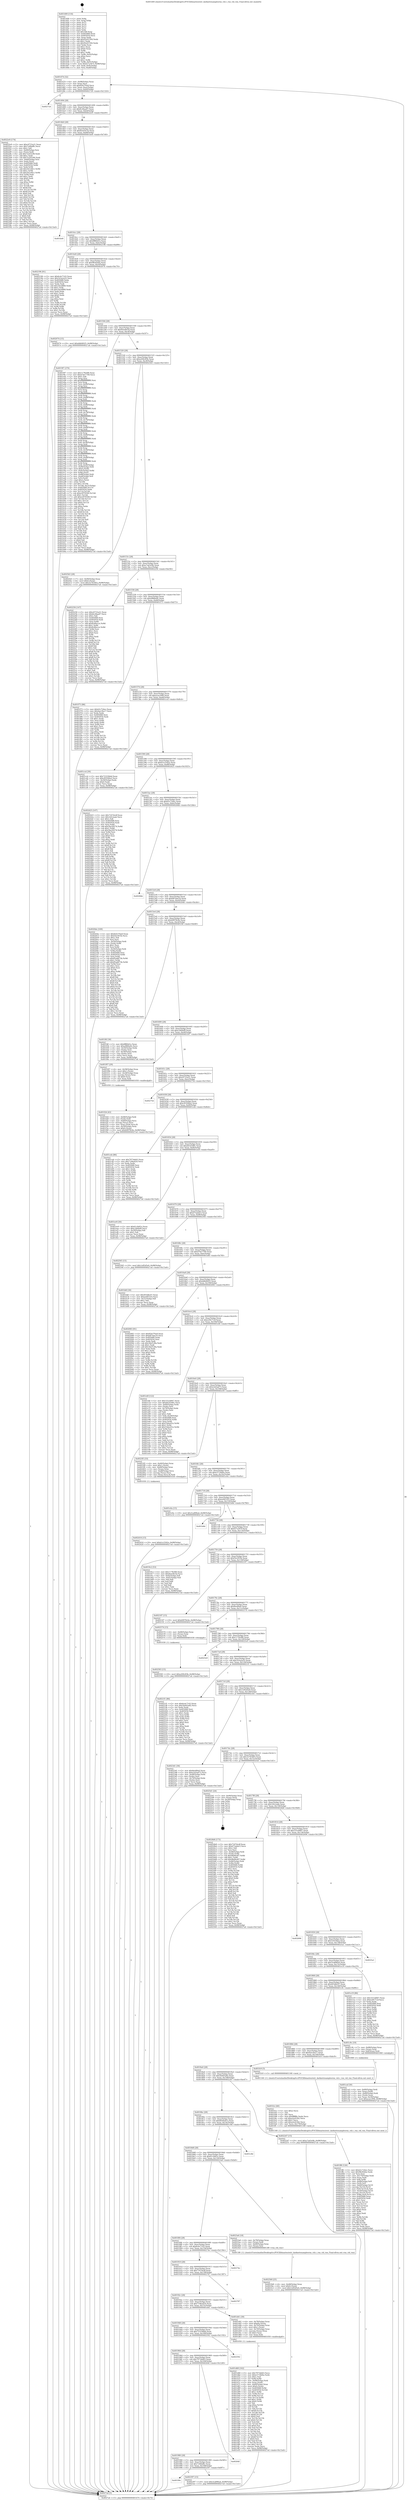 digraph "0x401400" {
  label = "0x401400 (/mnt/c/Users/mathe/Desktop/tcc/POCII/binaries/extr_darknetexamplesrnn_vid.c_run_vid_rnn_Final-ollvm.out::main(0))"
  labelloc = "t"
  node[shape=record]

  Entry [label="",width=0.3,height=0.3,shape=circle,fillcolor=black,style=filled]
  "0x401474" [label="{
     0x401474 [32]\l
     | [instrs]\l
     &nbsp;&nbsp;0x401474 \<+6\>: mov -0x98(%rbp),%eax\l
     &nbsp;&nbsp;0x40147a \<+2\>: mov %eax,%ecx\l
     &nbsp;&nbsp;0x40147c \<+6\>: sub $0x82b376a9,%ecx\l
     &nbsp;&nbsp;0x401482 \<+6\>: mov %eax,-0xac(%rbp)\l
     &nbsp;&nbsp;0x401488 \<+6\>: mov %ecx,-0xb0(%rbp)\l
     &nbsp;&nbsp;0x40148e \<+6\>: je 0000000000402724 \<main+0x1324\>\l
  }"]
  "0x402724" [label="{
     0x402724\l
  }", style=dashed]
  "0x401494" [label="{
     0x401494 [28]\l
     | [instrs]\l
     &nbsp;&nbsp;0x401494 \<+5\>: jmp 0000000000401499 \<main+0x99\>\l
     &nbsp;&nbsp;0x401499 \<+6\>: mov -0xac(%rbp),%eax\l
     &nbsp;&nbsp;0x40149f \<+5\>: sub $0x8c28aa47,%eax\l
     &nbsp;&nbsp;0x4014a4 \<+6\>: mov %eax,-0xb4(%rbp)\l
     &nbsp;&nbsp;0x4014aa \<+6\>: je 00000000004022e9 \<main+0xee9\>\l
  }"]
  Exit [label="",width=0.3,height=0.3,shape=circle,fillcolor=black,style=filled,peripheries=2]
  "0x4022e9" [label="{
     0x4022e9 [174]\l
     | [instrs]\l
     &nbsp;&nbsp;0x4022e9 \<+5\>: mov $0xc6733a21,%eax\l
     &nbsp;&nbsp;0x4022ee \<+5\>: mov $0x7c6fbd8c,%ecx\l
     &nbsp;&nbsp;0x4022f3 \<+2\>: mov $0x1,%dl\l
     &nbsp;&nbsp;0x4022f5 \<+4\>: mov -0x60(%rbp),%rsi\l
     &nbsp;&nbsp;0x4022f9 \<+2\>: mov (%rsi),%edi\l
     &nbsp;&nbsp;0x4022fb \<+6\>: add $0x7e243c90,%edi\l
     &nbsp;&nbsp;0x402301 \<+3\>: add $0x1,%edi\l
     &nbsp;&nbsp;0x402304 \<+6\>: sub $0x7e243c90,%edi\l
     &nbsp;&nbsp;0x40230a \<+4\>: mov -0x60(%rbp),%rsi\l
     &nbsp;&nbsp;0x40230e \<+2\>: mov %edi,(%rsi)\l
     &nbsp;&nbsp;0x402310 \<+7\>: mov 0x405068,%edi\l
     &nbsp;&nbsp;0x402317 \<+8\>: mov 0x405054,%r8d\l
     &nbsp;&nbsp;0x40231f \<+3\>: mov %edi,%r9d\l
     &nbsp;&nbsp;0x402322 \<+7\>: add $0x541e4fc1,%r9d\l
     &nbsp;&nbsp;0x402329 \<+4\>: sub $0x1,%r9d\l
     &nbsp;&nbsp;0x40232d \<+7\>: sub $0x541e4fc1,%r9d\l
     &nbsp;&nbsp;0x402334 \<+4\>: imul %r9d,%edi\l
     &nbsp;&nbsp;0x402338 \<+3\>: and $0x1,%edi\l
     &nbsp;&nbsp;0x40233b \<+3\>: cmp $0x0,%edi\l
     &nbsp;&nbsp;0x40233e \<+4\>: sete %r10b\l
     &nbsp;&nbsp;0x402342 \<+4\>: cmp $0xa,%r8d\l
     &nbsp;&nbsp;0x402346 \<+4\>: setl %r11b\l
     &nbsp;&nbsp;0x40234a \<+3\>: mov %r10b,%bl\l
     &nbsp;&nbsp;0x40234d \<+3\>: xor $0xff,%bl\l
     &nbsp;&nbsp;0x402350 \<+3\>: mov %r11b,%r14b\l
     &nbsp;&nbsp;0x402353 \<+4\>: xor $0xff,%r14b\l
     &nbsp;&nbsp;0x402357 \<+3\>: xor $0x0,%dl\l
     &nbsp;&nbsp;0x40235a \<+3\>: mov %bl,%r15b\l
     &nbsp;&nbsp;0x40235d \<+4\>: and $0x0,%r15b\l
     &nbsp;&nbsp;0x402361 \<+3\>: and %dl,%r10b\l
     &nbsp;&nbsp;0x402364 \<+3\>: mov %r14b,%r12b\l
     &nbsp;&nbsp;0x402367 \<+4\>: and $0x0,%r12b\l
     &nbsp;&nbsp;0x40236b \<+3\>: and %dl,%r11b\l
     &nbsp;&nbsp;0x40236e \<+3\>: or %r10b,%r15b\l
     &nbsp;&nbsp;0x402371 \<+3\>: or %r11b,%r12b\l
     &nbsp;&nbsp;0x402374 \<+3\>: xor %r12b,%r15b\l
     &nbsp;&nbsp;0x402377 \<+3\>: or %r14b,%bl\l
     &nbsp;&nbsp;0x40237a \<+3\>: xor $0xff,%bl\l
     &nbsp;&nbsp;0x40237d \<+3\>: or $0x0,%dl\l
     &nbsp;&nbsp;0x402380 \<+2\>: and %dl,%bl\l
     &nbsp;&nbsp;0x402382 \<+3\>: or %bl,%r15b\l
     &nbsp;&nbsp;0x402385 \<+4\>: test $0x1,%r15b\l
     &nbsp;&nbsp;0x402389 \<+3\>: cmovne %ecx,%eax\l
     &nbsp;&nbsp;0x40238c \<+6\>: mov %eax,-0x98(%rbp)\l
     &nbsp;&nbsp;0x402392 \<+5\>: jmp 00000000004027a4 \<main+0x13a4\>\l
  }"]
  "0x4014b0" [label="{
     0x4014b0 [28]\l
     | [instrs]\l
     &nbsp;&nbsp;0x4014b0 \<+5\>: jmp 00000000004014b5 \<main+0xb5\>\l
     &nbsp;&nbsp;0x4014b5 \<+6\>: mov -0xac(%rbp),%eax\l
     &nbsp;&nbsp;0x4014bb \<+5\>: sub $0x8cd16c1b,%eax\l
     &nbsp;&nbsp;0x4014c0 \<+6\>: mov %eax,-0xb8(%rbp)\l
     &nbsp;&nbsp;0x4014c6 \<+6\>: je 0000000000401be8 \<main+0x7e8\>\l
  }"]
  "0x402583" [label="{
     0x402583 [15]\l
     | [instrs]\l
     &nbsp;&nbsp;0x402583 \<+10\>: movl $0xa200c83b,-0x98(%rbp)\l
     &nbsp;&nbsp;0x40258d \<+5\>: jmp 00000000004027a4 \<main+0x13a4\>\l
  }"]
  "0x401be8" [label="{
     0x401be8\l
  }", style=dashed]
  "0x4014cc" [label="{
     0x4014cc [28]\l
     | [instrs]\l
     &nbsp;&nbsp;0x4014cc \<+5\>: jmp 00000000004014d1 \<main+0xd1\>\l
     &nbsp;&nbsp;0x4014d1 \<+6\>: mov -0xac(%rbp),%eax\l
     &nbsp;&nbsp;0x4014d7 \<+5\>: sub $0x8ff60d1e,%eax\l
     &nbsp;&nbsp;0x4014dc \<+6\>: mov %eax,-0xbc(%rbp)\l
     &nbsp;&nbsp;0x4014e2 \<+6\>: je 0000000000402196 \<main+0xd96\>\l
  }"]
  "0x402416" [label="{
     0x402416 [15]\l
     | [instrs]\l
     &nbsp;&nbsp;0x402416 \<+10\>: movl $0xb1e3342e,-0x98(%rbp)\l
     &nbsp;&nbsp;0x402420 \<+5\>: jmp 00000000004027a4 \<main+0x13a4\>\l
  }"]
  "0x402196" [label="{
     0x402196 [91]\l
     | [instrs]\l
     &nbsp;&nbsp;0x402196 \<+5\>: mov $0x6cdc7143,%eax\l
     &nbsp;&nbsp;0x40219b \<+5\>: mov $0x1b3a2a52,%ecx\l
     &nbsp;&nbsp;0x4021a0 \<+7\>: mov 0x405068,%edx\l
     &nbsp;&nbsp;0x4021a7 \<+7\>: mov 0x405054,%esi\l
     &nbsp;&nbsp;0x4021ae \<+2\>: mov %edx,%edi\l
     &nbsp;&nbsp;0x4021b0 \<+6\>: add $0x16ea8f60,%edi\l
     &nbsp;&nbsp;0x4021b6 \<+3\>: sub $0x1,%edi\l
     &nbsp;&nbsp;0x4021b9 \<+6\>: sub $0x16ea8f60,%edi\l
     &nbsp;&nbsp;0x4021bf \<+3\>: imul %edi,%edx\l
     &nbsp;&nbsp;0x4021c2 \<+3\>: and $0x1,%edx\l
     &nbsp;&nbsp;0x4021c5 \<+3\>: cmp $0x0,%edx\l
     &nbsp;&nbsp;0x4021c8 \<+4\>: sete %r8b\l
     &nbsp;&nbsp;0x4021cc \<+3\>: cmp $0xa,%esi\l
     &nbsp;&nbsp;0x4021cf \<+4\>: setl %r9b\l
     &nbsp;&nbsp;0x4021d3 \<+3\>: mov %r8b,%r10b\l
     &nbsp;&nbsp;0x4021d6 \<+3\>: and %r9b,%r10b\l
     &nbsp;&nbsp;0x4021d9 \<+3\>: xor %r9b,%r8b\l
     &nbsp;&nbsp;0x4021dc \<+3\>: or %r8b,%r10b\l
     &nbsp;&nbsp;0x4021df \<+4\>: test $0x1,%r10b\l
     &nbsp;&nbsp;0x4021e3 \<+3\>: cmovne %ecx,%eax\l
     &nbsp;&nbsp;0x4021e6 \<+6\>: mov %eax,-0x98(%rbp)\l
     &nbsp;&nbsp;0x4021ec \<+5\>: jmp 00000000004027a4 \<main+0x13a4\>\l
  }"]
  "0x4014e8" [label="{
     0x4014e8 [28]\l
     | [instrs]\l
     &nbsp;&nbsp;0x4014e8 \<+5\>: jmp 00000000004014ed \<main+0xed\>\l
     &nbsp;&nbsp;0x4014ed \<+6\>: mov -0xac(%rbp),%eax\l
     &nbsp;&nbsp;0x4014f3 \<+5\>: sub $0x98c82bfa,%eax\l
     &nbsp;&nbsp;0x4014f8 \<+6\>: mov %eax,-0xc0(%rbp)\l
     &nbsp;&nbsp;0x4014fe \<+6\>: je 0000000000402074 \<main+0xc74\>\l
  }"]
  "0x4023b8" [label="{
     0x4023b8 [25]\l
     | [instrs]\l
     &nbsp;&nbsp;0x4023b8 \<+4\>: mov -0x48(%rbp),%rax\l
     &nbsp;&nbsp;0x4023bc \<+6\>: movl $0x0,(%rax)\l
     &nbsp;&nbsp;0x4023c2 \<+10\>: movl $0x1e85d5e0,-0x98(%rbp)\l
     &nbsp;&nbsp;0x4023cc \<+5\>: jmp 00000000004027a4 \<main+0x13a4\>\l
  }"]
  "0x402074" [label="{
     0x402074 [15]\l
     | [instrs]\l
     &nbsp;&nbsp;0x402074 \<+10\>: movl $0xddbf4025,-0x98(%rbp)\l
     &nbsp;&nbsp;0x40207e \<+5\>: jmp 00000000004027a4 \<main+0x13a4\>\l
  }"]
  "0x401504" [label="{
     0x401504 [28]\l
     | [instrs]\l
     &nbsp;&nbsp;0x401504 \<+5\>: jmp 0000000000401509 \<main+0x109\>\l
     &nbsp;&nbsp;0x401509 \<+6\>: mov -0xac(%rbp),%eax\l
     &nbsp;&nbsp;0x40150f \<+5\>: sub $0x9eee8e5d,%eax\l
     &nbsp;&nbsp;0x401514 \<+6\>: mov %eax,-0xc4(%rbp)\l
     &nbsp;&nbsp;0x40151a \<+6\>: je 00000000004019f7 \<main+0x5f7\>\l
  }"]
  "0x40199c" [label="{
     0x40199c\l
  }", style=dashed]
  "0x4019f7" [label="{
     0x4019f7 [376]\l
     | [instrs]\l
     &nbsp;&nbsp;0x4019f7 \<+5\>: mov $0x1178c6f6,%eax\l
     &nbsp;&nbsp;0x4019fc \<+5\>: mov $0xd7be7700,%ecx\l
     &nbsp;&nbsp;0x401a01 \<+2\>: mov $0x1,%dl\l
     &nbsp;&nbsp;0x401a03 \<+3\>: mov %rsp,%rsi\l
     &nbsp;&nbsp;0x401a06 \<+4\>: add $0xfffffffffffffff0,%rsi\l
     &nbsp;&nbsp;0x401a0a \<+3\>: mov %rsi,%rsp\l
     &nbsp;&nbsp;0x401a0d \<+7\>: mov %rsi,-0x90(%rbp)\l
     &nbsp;&nbsp;0x401a14 \<+3\>: mov %rsp,%rsi\l
     &nbsp;&nbsp;0x401a17 \<+4\>: add $0xfffffffffffffff0,%rsi\l
     &nbsp;&nbsp;0x401a1b \<+3\>: mov %rsi,%rsp\l
     &nbsp;&nbsp;0x401a1e \<+3\>: mov %rsp,%rdi\l
     &nbsp;&nbsp;0x401a21 \<+4\>: add $0xfffffffffffffff0,%rdi\l
     &nbsp;&nbsp;0x401a25 \<+3\>: mov %rdi,%rsp\l
     &nbsp;&nbsp;0x401a28 \<+7\>: mov %rdi,-0x88(%rbp)\l
     &nbsp;&nbsp;0x401a2f \<+3\>: mov %rsp,%rdi\l
     &nbsp;&nbsp;0x401a32 \<+4\>: add $0xfffffffffffffff0,%rdi\l
     &nbsp;&nbsp;0x401a36 \<+3\>: mov %rdi,%rsp\l
     &nbsp;&nbsp;0x401a39 \<+4\>: mov %rdi,-0x80(%rbp)\l
     &nbsp;&nbsp;0x401a3d \<+3\>: mov %rsp,%rdi\l
     &nbsp;&nbsp;0x401a40 \<+4\>: add $0xfffffffffffffff0,%rdi\l
     &nbsp;&nbsp;0x401a44 \<+3\>: mov %rdi,%rsp\l
     &nbsp;&nbsp;0x401a47 \<+4\>: mov %rdi,-0x78(%rbp)\l
     &nbsp;&nbsp;0x401a4b \<+3\>: mov %rsp,%rdi\l
     &nbsp;&nbsp;0x401a4e \<+4\>: add $0xfffffffffffffff0,%rdi\l
     &nbsp;&nbsp;0x401a52 \<+3\>: mov %rdi,%rsp\l
     &nbsp;&nbsp;0x401a55 \<+4\>: mov %rdi,-0x70(%rbp)\l
     &nbsp;&nbsp;0x401a59 \<+3\>: mov %rsp,%rdi\l
     &nbsp;&nbsp;0x401a5c \<+4\>: add $0xfffffffffffffff0,%rdi\l
     &nbsp;&nbsp;0x401a60 \<+3\>: mov %rdi,%rsp\l
     &nbsp;&nbsp;0x401a63 \<+4\>: mov %rdi,-0x68(%rbp)\l
     &nbsp;&nbsp;0x401a67 \<+3\>: mov %rsp,%rdi\l
     &nbsp;&nbsp;0x401a6a \<+4\>: add $0xfffffffffffffff0,%rdi\l
     &nbsp;&nbsp;0x401a6e \<+3\>: mov %rdi,%rsp\l
     &nbsp;&nbsp;0x401a71 \<+4\>: mov %rdi,-0x60(%rbp)\l
     &nbsp;&nbsp;0x401a75 \<+3\>: mov %rsp,%rdi\l
     &nbsp;&nbsp;0x401a78 \<+4\>: add $0xfffffffffffffff0,%rdi\l
     &nbsp;&nbsp;0x401a7c \<+3\>: mov %rdi,%rsp\l
     &nbsp;&nbsp;0x401a7f \<+4\>: mov %rdi,-0x58(%rbp)\l
     &nbsp;&nbsp;0x401a83 \<+3\>: mov %rsp,%rdi\l
     &nbsp;&nbsp;0x401a86 \<+4\>: add $0xfffffffffffffff0,%rdi\l
     &nbsp;&nbsp;0x401a8a \<+3\>: mov %rdi,%rsp\l
     &nbsp;&nbsp;0x401a8d \<+4\>: mov %rdi,-0x50(%rbp)\l
     &nbsp;&nbsp;0x401a91 \<+3\>: mov %rsp,%rdi\l
     &nbsp;&nbsp;0x401a94 \<+4\>: add $0xfffffffffffffff0,%rdi\l
     &nbsp;&nbsp;0x401a98 \<+3\>: mov %rdi,%rsp\l
     &nbsp;&nbsp;0x401a9b \<+4\>: mov %rdi,-0x48(%rbp)\l
     &nbsp;&nbsp;0x401a9f \<+3\>: mov %rsp,%rdi\l
     &nbsp;&nbsp;0x401aa2 \<+4\>: add $0xfffffffffffffff0,%rdi\l
     &nbsp;&nbsp;0x401aa6 \<+3\>: mov %rdi,%rsp\l
     &nbsp;&nbsp;0x401aa9 \<+4\>: mov %rdi,-0x40(%rbp)\l
     &nbsp;&nbsp;0x401aad \<+7\>: mov -0x90(%rbp),%rdi\l
     &nbsp;&nbsp;0x401ab4 \<+6\>: movl $0x0,(%rdi)\l
     &nbsp;&nbsp;0x401aba \<+7\>: mov -0x9c(%rbp),%r8d\l
     &nbsp;&nbsp;0x401ac1 \<+3\>: mov %r8d,(%rsi)\l
     &nbsp;&nbsp;0x401ac4 \<+7\>: mov -0x88(%rbp),%rdi\l
     &nbsp;&nbsp;0x401acb \<+7\>: mov -0xa8(%rbp),%r9\l
     &nbsp;&nbsp;0x401ad2 \<+3\>: mov %r9,(%rdi)\l
     &nbsp;&nbsp;0x401ad5 \<+3\>: cmpl $0x2,(%rsi)\l
     &nbsp;&nbsp;0x401ad8 \<+4\>: setne %r10b\l
     &nbsp;&nbsp;0x401adc \<+4\>: and $0x1,%r10b\l
     &nbsp;&nbsp;0x401ae0 \<+4\>: mov %r10b,-0x31(%rbp)\l
     &nbsp;&nbsp;0x401ae4 \<+8\>: mov 0x405068,%r11d\l
     &nbsp;&nbsp;0x401aec \<+7\>: mov 0x405054,%ebx\l
     &nbsp;&nbsp;0x401af3 \<+3\>: mov %r11d,%r14d\l
     &nbsp;&nbsp;0x401af6 \<+7\>: sub $0xe2976500,%r14d\l
     &nbsp;&nbsp;0x401afd \<+4\>: sub $0x1,%r14d\l
     &nbsp;&nbsp;0x401b01 \<+7\>: add $0xe2976500,%r14d\l
     &nbsp;&nbsp;0x401b08 \<+4\>: imul %r14d,%r11d\l
     &nbsp;&nbsp;0x401b0c \<+4\>: and $0x1,%r11d\l
     &nbsp;&nbsp;0x401b10 \<+4\>: cmp $0x0,%r11d\l
     &nbsp;&nbsp;0x401b14 \<+4\>: sete %r10b\l
     &nbsp;&nbsp;0x401b18 \<+3\>: cmp $0xa,%ebx\l
     &nbsp;&nbsp;0x401b1b \<+4\>: setl %r15b\l
     &nbsp;&nbsp;0x401b1f \<+3\>: mov %r10b,%r12b\l
     &nbsp;&nbsp;0x401b22 \<+4\>: xor $0xff,%r12b\l
     &nbsp;&nbsp;0x401b26 \<+3\>: mov %r15b,%r13b\l
     &nbsp;&nbsp;0x401b29 \<+4\>: xor $0xff,%r13b\l
     &nbsp;&nbsp;0x401b2d \<+3\>: xor $0x0,%dl\l
     &nbsp;&nbsp;0x401b30 \<+3\>: mov %r12b,%sil\l
     &nbsp;&nbsp;0x401b33 \<+4\>: and $0x0,%sil\l
     &nbsp;&nbsp;0x401b37 \<+3\>: and %dl,%r10b\l
     &nbsp;&nbsp;0x401b3a \<+3\>: mov %r13b,%dil\l
     &nbsp;&nbsp;0x401b3d \<+4\>: and $0x0,%dil\l
     &nbsp;&nbsp;0x401b41 \<+3\>: and %dl,%r15b\l
     &nbsp;&nbsp;0x401b44 \<+3\>: or %r10b,%sil\l
     &nbsp;&nbsp;0x401b47 \<+3\>: or %r15b,%dil\l
     &nbsp;&nbsp;0x401b4a \<+3\>: xor %dil,%sil\l
     &nbsp;&nbsp;0x401b4d \<+3\>: or %r13b,%r12b\l
     &nbsp;&nbsp;0x401b50 \<+4\>: xor $0xff,%r12b\l
     &nbsp;&nbsp;0x401b54 \<+3\>: or $0x0,%dl\l
     &nbsp;&nbsp;0x401b57 \<+3\>: and %dl,%r12b\l
     &nbsp;&nbsp;0x401b5a \<+3\>: or %r12b,%sil\l
     &nbsp;&nbsp;0x401b5d \<+4\>: test $0x1,%sil\l
     &nbsp;&nbsp;0x401b61 \<+3\>: cmovne %ecx,%eax\l
     &nbsp;&nbsp;0x401b64 \<+6\>: mov %eax,-0x98(%rbp)\l
     &nbsp;&nbsp;0x401b6a \<+5\>: jmp 00000000004027a4 \<main+0x13a4\>\l
  }"]
  "0x401520" [label="{
     0x401520 [28]\l
     | [instrs]\l
     &nbsp;&nbsp;0x401520 \<+5\>: jmp 0000000000401525 \<main+0x125\>\l
     &nbsp;&nbsp;0x401525 \<+6\>: mov -0xac(%rbp),%eax\l
     &nbsp;&nbsp;0x40152b \<+5\>: sub $0xa200c83b,%eax\l
     &nbsp;&nbsp;0x401530 \<+6\>: mov %eax,-0xc8(%rbp)\l
     &nbsp;&nbsp;0x401536 \<+6\>: je 00000000004025b5 \<main+0x11b5\>\l
  }"]
  "0x402397" [label="{
     0x402397 [15]\l
     | [instrs]\l
     &nbsp;&nbsp;0x402397 \<+10\>: movl $0x3ca896a4,-0x98(%rbp)\l
     &nbsp;&nbsp;0x4023a1 \<+5\>: jmp 00000000004027a4 \<main+0x13a4\>\l
  }"]
  "0x4025b5" [label="{
     0x4025b5 [28]\l
     | [instrs]\l
     &nbsp;&nbsp;0x4025b5 \<+7\>: mov -0x90(%rbp),%rax\l
     &nbsp;&nbsp;0x4025bc \<+6\>: movl $0x0,(%rax)\l
     &nbsp;&nbsp;0x4025c2 \<+10\>: movl $0x32765403,-0x98(%rbp)\l
     &nbsp;&nbsp;0x4025cc \<+5\>: jmp 00000000004027a4 \<main+0x13a4\>\l
  }"]
  "0x40153c" [label="{
     0x40153c [28]\l
     | [instrs]\l
     &nbsp;&nbsp;0x40153c \<+5\>: jmp 0000000000401541 \<main+0x141\>\l
     &nbsp;&nbsp;0x401541 \<+6\>: mov -0xac(%rbp),%eax\l
     &nbsp;&nbsp;0x401547 \<+5\>: sub $0xa7ab5e9b,%eax\l
     &nbsp;&nbsp;0x40154c \<+6\>: mov %eax,-0xcc(%rbp)\l
     &nbsp;&nbsp;0x401552 \<+6\>: je 0000000000402256 \<main+0xe56\>\l
  }"]
  "0x401980" [label="{
     0x401980 [28]\l
     | [instrs]\l
     &nbsp;&nbsp;0x401980 \<+5\>: jmp 0000000000401985 \<main+0x585\>\l
     &nbsp;&nbsp;0x401985 \<+6\>: mov -0xac(%rbp),%eax\l
     &nbsp;&nbsp;0x40198b \<+5\>: sub $0x7c6fbd8c,%eax\l
     &nbsp;&nbsp;0x401990 \<+6\>: mov %eax,-0x168(%rbp)\l
     &nbsp;&nbsp;0x401996 \<+6\>: je 0000000000402397 \<main+0xf97\>\l
  }"]
  "0x402256" [label="{
     0x402256 [147]\l
     | [instrs]\l
     &nbsp;&nbsp;0x402256 \<+5\>: mov $0xc6733a21,%eax\l
     &nbsp;&nbsp;0x40225b \<+5\>: mov $0x8c28aa47,%ecx\l
     &nbsp;&nbsp;0x402260 \<+2\>: mov $0x1,%dl\l
     &nbsp;&nbsp;0x402262 \<+7\>: mov 0x405068,%esi\l
     &nbsp;&nbsp;0x402269 \<+7\>: mov 0x405054,%edi\l
     &nbsp;&nbsp;0x402270 \<+3\>: mov %esi,%r8d\l
     &nbsp;&nbsp;0x402273 \<+7\>: add $0x8c66ecce,%r8d\l
     &nbsp;&nbsp;0x40227a \<+4\>: sub $0x1,%r8d\l
     &nbsp;&nbsp;0x40227e \<+7\>: sub $0x8c66ecce,%r8d\l
     &nbsp;&nbsp;0x402285 \<+4\>: imul %r8d,%esi\l
     &nbsp;&nbsp;0x402289 \<+3\>: and $0x1,%esi\l
     &nbsp;&nbsp;0x40228c \<+3\>: cmp $0x0,%esi\l
     &nbsp;&nbsp;0x40228f \<+4\>: sete %r9b\l
     &nbsp;&nbsp;0x402293 \<+3\>: cmp $0xa,%edi\l
     &nbsp;&nbsp;0x402296 \<+4\>: setl %r10b\l
     &nbsp;&nbsp;0x40229a \<+3\>: mov %r9b,%r11b\l
     &nbsp;&nbsp;0x40229d \<+4\>: xor $0xff,%r11b\l
     &nbsp;&nbsp;0x4022a1 \<+3\>: mov %r10b,%bl\l
     &nbsp;&nbsp;0x4022a4 \<+3\>: xor $0xff,%bl\l
     &nbsp;&nbsp;0x4022a7 \<+3\>: xor $0x1,%dl\l
     &nbsp;&nbsp;0x4022aa \<+3\>: mov %r11b,%r14b\l
     &nbsp;&nbsp;0x4022ad \<+4\>: and $0xff,%r14b\l
     &nbsp;&nbsp;0x4022b1 \<+3\>: and %dl,%r9b\l
     &nbsp;&nbsp;0x4022b4 \<+3\>: mov %bl,%r15b\l
     &nbsp;&nbsp;0x4022b7 \<+4\>: and $0xff,%r15b\l
     &nbsp;&nbsp;0x4022bb \<+3\>: and %dl,%r10b\l
     &nbsp;&nbsp;0x4022be \<+3\>: or %r9b,%r14b\l
     &nbsp;&nbsp;0x4022c1 \<+3\>: or %r10b,%r15b\l
     &nbsp;&nbsp;0x4022c4 \<+3\>: xor %r15b,%r14b\l
     &nbsp;&nbsp;0x4022c7 \<+3\>: or %bl,%r11b\l
     &nbsp;&nbsp;0x4022ca \<+4\>: xor $0xff,%r11b\l
     &nbsp;&nbsp;0x4022ce \<+3\>: or $0x1,%dl\l
     &nbsp;&nbsp;0x4022d1 \<+3\>: and %dl,%r11b\l
     &nbsp;&nbsp;0x4022d4 \<+3\>: or %r11b,%r14b\l
     &nbsp;&nbsp;0x4022d7 \<+4\>: test $0x1,%r14b\l
     &nbsp;&nbsp;0x4022db \<+3\>: cmovne %ecx,%eax\l
     &nbsp;&nbsp;0x4022de \<+6\>: mov %eax,-0x98(%rbp)\l
     &nbsp;&nbsp;0x4022e4 \<+5\>: jmp 00000000004027a4 \<main+0x13a4\>\l
  }"]
  "0x401558" [label="{
     0x401558 [28]\l
     | [instrs]\l
     &nbsp;&nbsp;0x401558 \<+5\>: jmp 000000000040155d \<main+0x15d\>\l
     &nbsp;&nbsp;0x40155d \<+6\>: mov -0xac(%rbp),%eax\l
     &nbsp;&nbsp;0x401563 \<+5\>: sub $0xa9f66a9c,%eax\l
     &nbsp;&nbsp;0x401568 \<+6\>: mov %eax,-0xd0(%rbp)\l
     &nbsp;&nbsp;0x40156e \<+6\>: je 0000000000401f73 \<main+0xb73\>\l
  }"]
  "0x40264f" [label="{
     0x40264f\l
  }", style=dashed]
  "0x401f73" [label="{
     0x401f73 [86]\l
     | [instrs]\l
     &nbsp;&nbsp;0x401f73 \<+5\>: mov $0xb5c724ec,%eax\l
     &nbsp;&nbsp;0x401f78 \<+5\>: mov $0x4ae18a17,%ecx\l
     &nbsp;&nbsp;0x401f7d \<+2\>: xor %edx,%edx\l
     &nbsp;&nbsp;0x401f7f \<+7\>: mov 0x405068,%esi\l
     &nbsp;&nbsp;0x401f86 \<+7\>: mov 0x405054,%edi\l
     &nbsp;&nbsp;0x401f8d \<+3\>: sub $0x1,%edx\l
     &nbsp;&nbsp;0x401f90 \<+3\>: mov %esi,%r8d\l
     &nbsp;&nbsp;0x401f93 \<+3\>: add %edx,%r8d\l
     &nbsp;&nbsp;0x401f96 \<+4\>: imul %r8d,%esi\l
     &nbsp;&nbsp;0x401f9a \<+3\>: and $0x1,%esi\l
     &nbsp;&nbsp;0x401f9d \<+3\>: cmp $0x0,%esi\l
     &nbsp;&nbsp;0x401fa0 \<+4\>: sete %r9b\l
     &nbsp;&nbsp;0x401fa4 \<+3\>: cmp $0xa,%edi\l
     &nbsp;&nbsp;0x401fa7 \<+4\>: setl %r10b\l
     &nbsp;&nbsp;0x401fab \<+3\>: mov %r9b,%r11b\l
     &nbsp;&nbsp;0x401fae \<+3\>: and %r10b,%r11b\l
     &nbsp;&nbsp;0x401fb1 \<+3\>: xor %r10b,%r9b\l
     &nbsp;&nbsp;0x401fb4 \<+3\>: or %r9b,%r11b\l
     &nbsp;&nbsp;0x401fb7 \<+4\>: test $0x1,%r11b\l
     &nbsp;&nbsp;0x401fbb \<+3\>: cmovne %ecx,%eax\l
     &nbsp;&nbsp;0x401fbe \<+6\>: mov %eax,-0x98(%rbp)\l
     &nbsp;&nbsp;0x401fc4 \<+5\>: jmp 00000000004027a4 \<main+0x13a4\>\l
  }"]
  "0x401574" [label="{
     0x401574 [28]\l
     | [instrs]\l
     &nbsp;&nbsp;0x401574 \<+5\>: jmp 0000000000401579 \<main+0x179\>\l
     &nbsp;&nbsp;0x401579 \<+6\>: mov -0xac(%rbp),%eax\l
     &nbsp;&nbsp;0x40157f \<+5\>: sub $0xacacc094,%eax\l
     &nbsp;&nbsp;0x401584 \<+6\>: mov %eax,-0xd4(%rbp)\l
     &nbsp;&nbsp;0x40158a \<+6\>: je 0000000000401ccd \<main+0x8cd\>\l
  }"]
  "0x401964" [label="{
     0x401964 [28]\l
     | [instrs]\l
     &nbsp;&nbsp;0x401964 \<+5\>: jmp 0000000000401969 \<main+0x569\>\l
     &nbsp;&nbsp;0x401969 \<+6\>: mov -0xac(%rbp),%eax\l
     &nbsp;&nbsp;0x40196f \<+5\>: sub $0x7973dd43,%eax\l
     &nbsp;&nbsp;0x401974 \<+6\>: mov %eax,-0x164(%rbp)\l
     &nbsp;&nbsp;0x40197a \<+6\>: je 000000000040264f \<main+0x124f\>\l
  }"]
  "0x401ccd" [label="{
     0x401ccd [30]\l
     | [instrs]\l
     &nbsp;&nbsp;0x401ccd \<+5\>: mov $0x723194dd,%eax\l
     &nbsp;&nbsp;0x401cd2 \<+5\>: mov $0xc83506a2,%ecx\l
     &nbsp;&nbsp;0x401cd7 \<+3\>: mov -0x30(%rbp),%edx\l
     &nbsp;&nbsp;0x401cda \<+3\>: cmp $0x0,%edx\l
     &nbsp;&nbsp;0x401cdd \<+3\>: cmove %ecx,%eax\l
     &nbsp;&nbsp;0x401ce0 \<+6\>: mov %eax,-0x98(%rbp)\l
     &nbsp;&nbsp;0x401ce6 \<+5\>: jmp 00000000004027a4 \<main+0x13a4\>\l
  }"]
  "0x401590" [label="{
     0x401590 [28]\l
     | [instrs]\l
     &nbsp;&nbsp;0x401590 \<+5\>: jmp 0000000000401595 \<main+0x195\>\l
     &nbsp;&nbsp;0x401595 \<+6\>: mov -0xac(%rbp),%eax\l
     &nbsp;&nbsp;0x40159b \<+5\>: sub $0xb1e3342e,%eax\l
     &nbsp;&nbsp;0x4015a0 \<+6\>: mov %eax,-0xd8(%rbp)\l
     &nbsp;&nbsp;0x4015a6 \<+6\>: je 0000000000402425 \<main+0x1025\>\l
  }"]
  "0x402592" [label="{
     0x402592\l
  }", style=dashed]
  "0x402425" [label="{
     0x402425 [147]\l
     | [instrs]\l
     &nbsp;&nbsp;0x402425 \<+5\>: mov $0x7167dcdf,%eax\l
     &nbsp;&nbsp;0x40242a \<+5\>: mov $0x32fc2aab,%ecx\l
     &nbsp;&nbsp;0x40242f \<+2\>: mov $0x1,%dl\l
     &nbsp;&nbsp;0x402431 \<+7\>: mov 0x405068,%esi\l
     &nbsp;&nbsp;0x402438 \<+7\>: mov 0x405054,%edi\l
     &nbsp;&nbsp;0x40243f \<+3\>: mov %esi,%r8d\l
     &nbsp;&nbsp;0x402442 \<+7\>: add $0x5ba39274,%r8d\l
     &nbsp;&nbsp;0x402449 \<+4\>: sub $0x1,%r8d\l
     &nbsp;&nbsp;0x40244d \<+7\>: sub $0x5ba39274,%r8d\l
     &nbsp;&nbsp;0x402454 \<+4\>: imul %r8d,%esi\l
     &nbsp;&nbsp;0x402458 \<+3\>: and $0x1,%esi\l
     &nbsp;&nbsp;0x40245b \<+3\>: cmp $0x0,%esi\l
     &nbsp;&nbsp;0x40245e \<+4\>: sete %r9b\l
     &nbsp;&nbsp;0x402462 \<+3\>: cmp $0xa,%edi\l
     &nbsp;&nbsp;0x402465 \<+4\>: setl %r10b\l
     &nbsp;&nbsp;0x402469 \<+3\>: mov %r9b,%r11b\l
     &nbsp;&nbsp;0x40246c \<+4\>: xor $0xff,%r11b\l
     &nbsp;&nbsp;0x402470 \<+3\>: mov %r10b,%bl\l
     &nbsp;&nbsp;0x402473 \<+3\>: xor $0xff,%bl\l
     &nbsp;&nbsp;0x402476 \<+3\>: xor $0x1,%dl\l
     &nbsp;&nbsp;0x402479 \<+3\>: mov %r11b,%r14b\l
     &nbsp;&nbsp;0x40247c \<+4\>: and $0xff,%r14b\l
     &nbsp;&nbsp;0x402480 \<+3\>: and %dl,%r9b\l
     &nbsp;&nbsp;0x402483 \<+3\>: mov %bl,%r15b\l
     &nbsp;&nbsp;0x402486 \<+4\>: and $0xff,%r15b\l
     &nbsp;&nbsp;0x40248a \<+3\>: and %dl,%r10b\l
     &nbsp;&nbsp;0x40248d \<+3\>: or %r9b,%r14b\l
     &nbsp;&nbsp;0x402490 \<+3\>: or %r10b,%r15b\l
     &nbsp;&nbsp;0x402493 \<+3\>: xor %r15b,%r14b\l
     &nbsp;&nbsp;0x402496 \<+3\>: or %bl,%r11b\l
     &nbsp;&nbsp;0x402499 \<+4\>: xor $0xff,%r11b\l
     &nbsp;&nbsp;0x40249d \<+3\>: or $0x1,%dl\l
     &nbsp;&nbsp;0x4024a0 \<+3\>: and %dl,%r11b\l
     &nbsp;&nbsp;0x4024a3 \<+3\>: or %r11b,%r14b\l
     &nbsp;&nbsp;0x4024a6 \<+4\>: test $0x1,%r14b\l
     &nbsp;&nbsp;0x4024aa \<+3\>: cmovne %ecx,%eax\l
     &nbsp;&nbsp;0x4024ad \<+6\>: mov %eax,-0x98(%rbp)\l
     &nbsp;&nbsp;0x4024b3 \<+5\>: jmp 00000000004027a4 \<main+0x13a4\>\l
  }"]
  "0x4015ac" [label="{
     0x4015ac [28]\l
     | [instrs]\l
     &nbsp;&nbsp;0x4015ac \<+5\>: jmp 00000000004015b1 \<main+0x1b1\>\l
     &nbsp;&nbsp;0x4015b1 \<+6\>: mov -0xac(%rbp),%eax\l
     &nbsp;&nbsp;0x4015b7 \<+5\>: sub $0xb5c724ec,%eax\l
     &nbsp;&nbsp;0x4015bc \<+6\>: mov %eax,-0xdc(%rbp)\l
     &nbsp;&nbsp;0x4015c2 \<+6\>: je 00000000004026bb \<main+0x12bb\>\l
  }"]
  "0x401ff6" [label="{
     0x401ff6 [126]\l
     | [instrs]\l
     &nbsp;&nbsp;0x401ff6 \<+5\>: mov $0xb5c724ec,%ecx\l
     &nbsp;&nbsp;0x401ffb \<+5\>: mov $0x98c82bfa,%edx\l
     &nbsp;&nbsp;0x402000 \<+2\>: xor %esi,%esi\l
     &nbsp;&nbsp;0x402002 \<+6\>: mov -0x170(%rbp),%edi\l
     &nbsp;&nbsp;0x402008 \<+3\>: imul %eax,%edi\l
     &nbsp;&nbsp;0x40200b \<+3\>: mov %dil,%r8b\l
     &nbsp;&nbsp;0x40200e \<+4\>: mov -0x68(%rbp),%r9\l
     &nbsp;&nbsp;0x402012 \<+3\>: mov (%r9),%r9\l
     &nbsp;&nbsp;0x402015 \<+4\>: mov -0x60(%rbp),%r10\l
     &nbsp;&nbsp;0x402019 \<+3\>: movslq (%r10),%r10\l
     &nbsp;&nbsp;0x40201c \<+4\>: mov (%r9,%r10,8),%r9\l
     &nbsp;&nbsp;0x402020 \<+4\>: mov -0x50(%rbp),%r10\l
     &nbsp;&nbsp;0x402024 \<+3\>: movslq (%r10),%r10\l
     &nbsp;&nbsp;0x402027 \<+4\>: mov %r8b,(%r9,%r10,1)\l
     &nbsp;&nbsp;0x40202b \<+7\>: mov 0x405068,%eax\l
     &nbsp;&nbsp;0x402032 \<+7\>: mov 0x405054,%edi\l
     &nbsp;&nbsp;0x402039 \<+3\>: sub $0x1,%esi\l
     &nbsp;&nbsp;0x40203c \<+3\>: mov %eax,%r11d\l
     &nbsp;&nbsp;0x40203f \<+3\>: add %esi,%r11d\l
     &nbsp;&nbsp;0x402042 \<+4\>: imul %r11d,%eax\l
     &nbsp;&nbsp;0x402046 \<+3\>: and $0x1,%eax\l
     &nbsp;&nbsp;0x402049 \<+3\>: cmp $0x0,%eax\l
     &nbsp;&nbsp;0x40204c \<+4\>: sete %r8b\l
     &nbsp;&nbsp;0x402050 \<+3\>: cmp $0xa,%edi\l
     &nbsp;&nbsp;0x402053 \<+3\>: setl %bl\l
     &nbsp;&nbsp;0x402056 \<+3\>: mov %r8b,%r14b\l
     &nbsp;&nbsp;0x402059 \<+3\>: and %bl,%r14b\l
     &nbsp;&nbsp;0x40205c \<+3\>: xor %bl,%r8b\l
     &nbsp;&nbsp;0x40205f \<+3\>: or %r8b,%r14b\l
     &nbsp;&nbsp;0x402062 \<+4\>: test $0x1,%r14b\l
     &nbsp;&nbsp;0x402066 \<+3\>: cmovne %edx,%ecx\l
     &nbsp;&nbsp;0x402069 \<+6\>: mov %ecx,-0x98(%rbp)\l
     &nbsp;&nbsp;0x40206f \<+5\>: jmp 00000000004027a4 \<main+0x13a4\>\l
  }"]
  "0x4026bb" [label="{
     0x4026bb\l
  }", style=dashed]
  "0x4015c8" [label="{
     0x4015c8 [28]\l
     | [instrs]\l
     &nbsp;&nbsp;0x4015c8 \<+5\>: jmp 00000000004015cd \<main+0x1cd\>\l
     &nbsp;&nbsp;0x4015cd \<+6\>: mov -0xac(%rbp),%eax\l
     &nbsp;&nbsp;0x4015d3 \<+5\>: sub $0xb87dae16,%eax\l
     &nbsp;&nbsp;0x4015d8 \<+6\>: mov %eax,-0xe0(%rbp)\l
     &nbsp;&nbsp;0x4015de \<+6\>: je 00000000004020de \<main+0xcde\>\l
  }"]
  "0x401fce" [label="{
     0x401fce [40]\l
     | [instrs]\l
     &nbsp;&nbsp;0x401fce \<+5\>: mov $0x2,%ecx\l
     &nbsp;&nbsp;0x401fd3 \<+1\>: cltd\l
     &nbsp;&nbsp;0x401fd4 \<+2\>: idiv %ecx\l
     &nbsp;&nbsp;0x401fd6 \<+6\>: imul $0xfffffffe,%edx,%ecx\l
     &nbsp;&nbsp;0x401fdc \<+6\>: sub $0xa2e41f42,%ecx\l
     &nbsp;&nbsp;0x401fe2 \<+3\>: add $0x1,%ecx\l
     &nbsp;&nbsp;0x401fe5 \<+6\>: add $0xa2e41f42,%ecx\l
     &nbsp;&nbsp;0x401feb \<+6\>: mov %ecx,-0x170(%rbp)\l
     &nbsp;&nbsp;0x401ff1 \<+5\>: call 0000000000401160 \<next_i\>\l
     | [calls]\l
     &nbsp;&nbsp;0x401160 \{1\} (/mnt/c/Users/mathe/Desktop/tcc/POCII/binaries/extr_darknetexamplesrnn_vid.c_run_vid_rnn_Final-ollvm.out::next_i)\l
  }"]
  "0x4020de" [label="{
     0x4020de [169]\l
     | [instrs]\l
     &nbsp;&nbsp;0x4020de \<+5\>: mov $0x82b376a9,%eax\l
     &nbsp;&nbsp;0x4020e3 \<+5\>: mov $0xf3ec955b,%ecx\l
     &nbsp;&nbsp;0x4020e8 \<+2\>: mov $0x1,%dl\l
     &nbsp;&nbsp;0x4020ea \<+2\>: xor %esi,%esi\l
     &nbsp;&nbsp;0x4020ec \<+4\>: mov -0x50(%rbp),%rdi\l
     &nbsp;&nbsp;0x4020f0 \<+3\>: mov (%rdi),%r8d\l
     &nbsp;&nbsp;0x4020f3 \<+3\>: sub $0x1,%esi\l
     &nbsp;&nbsp;0x4020f6 \<+3\>: sub %esi,%r8d\l
     &nbsp;&nbsp;0x4020f9 \<+4\>: mov -0x50(%rbp),%rdi\l
     &nbsp;&nbsp;0x4020fd \<+3\>: mov %r8d,(%rdi)\l
     &nbsp;&nbsp;0x402100 \<+7\>: mov 0x405068,%esi\l
     &nbsp;&nbsp;0x402107 \<+8\>: mov 0x405054,%r8d\l
     &nbsp;&nbsp;0x40210f \<+3\>: mov %esi,%r9d\l
     &nbsp;&nbsp;0x402112 \<+7\>: sub $0x85ad873b,%r9d\l
     &nbsp;&nbsp;0x402119 \<+4\>: sub $0x1,%r9d\l
     &nbsp;&nbsp;0x40211d \<+7\>: add $0x85ad873b,%r9d\l
     &nbsp;&nbsp;0x402124 \<+4\>: imul %r9d,%esi\l
     &nbsp;&nbsp;0x402128 \<+3\>: and $0x1,%esi\l
     &nbsp;&nbsp;0x40212b \<+3\>: cmp $0x0,%esi\l
     &nbsp;&nbsp;0x40212e \<+4\>: sete %r10b\l
     &nbsp;&nbsp;0x402132 \<+4\>: cmp $0xa,%r8d\l
     &nbsp;&nbsp;0x402136 \<+4\>: setl %r11b\l
     &nbsp;&nbsp;0x40213a \<+3\>: mov %r10b,%bl\l
     &nbsp;&nbsp;0x40213d \<+3\>: xor $0xff,%bl\l
     &nbsp;&nbsp;0x402140 \<+3\>: mov %r11b,%r14b\l
     &nbsp;&nbsp;0x402143 \<+4\>: xor $0xff,%r14b\l
     &nbsp;&nbsp;0x402147 \<+3\>: xor $0x0,%dl\l
     &nbsp;&nbsp;0x40214a \<+3\>: mov %bl,%r15b\l
     &nbsp;&nbsp;0x40214d \<+4\>: and $0x0,%r15b\l
     &nbsp;&nbsp;0x402151 \<+3\>: and %dl,%r10b\l
     &nbsp;&nbsp;0x402154 \<+3\>: mov %r14b,%r12b\l
     &nbsp;&nbsp;0x402157 \<+4\>: and $0x0,%r12b\l
     &nbsp;&nbsp;0x40215b \<+3\>: and %dl,%r11b\l
     &nbsp;&nbsp;0x40215e \<+3\>: or %r10b,%r15b\l
     &nbsp;&nbsp;0x402161 \<+3\>: or %r11b,%r12b\l
     &nbsp;&nbsp;0x402164 \<+3\>: xor %r12b,%r15b\l
     &nbsp;&nbsp;0x402167 \<+3\>: or %r14b,%bl\l
     &nbsp;&nbsp;0x40216a \<+3\>: xor $0xff,%bl\l
     &nbsp;&nbsp;0x40216d \<+3\>: or $0x0,%dl\l
     &nbsp;&nbsp;0x402170 \<+2\>: and %dl,%bl\l
     &nbsp;&nbsp;0x402172 \<+3\>: or %bl,%r15b\l
     &nbsp;&nbsp;0x402175 \<+4\>: test $0x1,%r15b\l
     &nbsp;&nbsp;0x402179 \<+3\>: cmovne %ecx,%eax\l
     &nbsp;&nbsp;0x40217c \<+6\>: mov %eax,-0x98(%rbp)\l
     &nbsp;&nbsp;0x402182 \<+5\>: jmp 00000000004027a4 \<main+0x13a4\>\l
  }"]
  "0x4015e4" [label="{
     0x4015e4 [28]\l
     | [instrs]\l
     &nbsp;&nbsp;0x4015e4 \<+5\>: jmp 00000000004015e9 \<main+0x1e9\>\l
     &nbsp;&nbsp;0x4015e9 \<+6\>: mov -0xac(%rbp),%eax\l
     &nbsp;&nbsp;0x4015ef \<+5\>: sub $0xb9978c6e,%eax\l
     &nbsp;&nbsp;0x4015f4 \<+6\>: mov %eax,-0xe4(%rbp)\l
     &nbsp;&nbsp;0x4015fa \<+6\>: je 0000000000401f4f \<main+0xb4f\>\l
  }"]
  "0x401f24" [label="{
     0x401f24 [43]\l
     | [instrs]\l
     &nbsp;&nbsp;0x401f24 \<+4\>: mov -0x68(%rbp),%rdi\l
     &nbsp;&nbsp;0x401f28 \<+3\>: mov (%rdi),%rdi\l
     &nbsp;&nbsp;0x401f2b \<+4\>: mov -0x60(%rbp),%rcx\l
     &nbsp;&nbsp;0x401f2f \<+3\>: movslq (%rcx),%rcx\l
     &nbsp;&nbsp;0x401f32 \<+4\>: mov %rax,(%rdi,%rcx,8)\l
     &nbsp;&nbsp;0x401f36 \<+4\>: mov -0x50(%rbp),%rax\l
     &nbsp;&nbsp;0x401f3a \<+6\>: movl $0x0,(%rax)\l
     &nbsp;&nbsp;0x401f40 \<+10\>: movl $0xb9978c6e,-0x98(%rbp)\l
     &nbsp;&nbsp;0x401f4a \<+5\>: jmp 00000000004027a4 \<main+0x13a4\>\l
  }"]
  "0x401f4f" [label="{
     0x401f4f [36]\l
     | [instrs]\l
     &nbsp;&nbsp;0x401f4f \<+5\>: mov $0x8ff60d1e,%eax\l
     &nbsp;&nbsp;0x401f54 \<+5\>: mov $0xa9f66a9c,%ecx\l
     &nbsp;&nbsp;0x401f59 \<+4\>: mov -0x50(%rbp),%rdx\l
     &nbsp;&nbsp;0x401f5d \<+2\>: mov (%rdx),%esi\l
     &nbsp;&nbsp;0x401f5f \<+4\>: mov -0x58(%rbp),%rdx\l
     &nbsp;&nbsp;0x401f63 \<+2\>: cmp (%rdx),%esi\l
     &nbsp;&nbsp;0x401f65 \<+3\>: cmovl %ecx,%eax\l
     &nbsp;&nbsp;0x401f68 \<+6\>: mov %eax,-0x98(%rbp)\l
     &nbsp;&nbsp;0x401f6e \<+5\>: jmp 00000000004027a4 \<main+0x13a4\>\l
  }"]
  "0x401600" [label="{
     0x401600 [28]\l
     | [instrs]\l
     &nbsp;&nbsp;0x401600 \<+5\>: jmp 0000000000401605 \<main+0x205\>\l
     &nbsp;&nbsp;0x401605 \<+6\>: mov -0xac(%rbp),%eax\l
     &nbsp;&nbsp;0x40160b \<+5\>: sub $0xc240faf9,%eax\l
     &nbsp;&nbsp;0x401610 \<+6\>: mov %eax,-0xe8(%rbp)\l
     &nbsp;&nbsp;0x401616 \<+6\>: je 0000000000401f07 \<main+0xb07\>\l
  }"]
  "0x401d68" [label="{
     0x401d68 [162]\l
     | [instrs]\l
     &nbsp;&nbsp;0x401d68 \<+5\>: mov $0x7973dd43,%ecx\l
     &nbsp;&nbsp;0x401d6d \<+5\>: mov $0xe3718d4a,%edx\l
     &nbsp;&nbsp;0x401d72 \<+3\>: mov $0x1,%sil\l
     &nbsp;&nbsp;0x401d75 \<+3\>: xor %r8d,%r8d\l
     &nbsp;&nbsp;0x401d78 \<+4\>: mov -0x68(%rbp),%rdi\l
     &nbsp;&nbsp;0x401d7c \<+3\>: mov %rax,(%rdi)\l
     &nbsp;&nbsp;0x401d7f \<+4\>: mov -0x60(%rbp),%rax\l
     &nbsp;&nbsp;0x401d83 \<+6\>: movl $0x0,(%rax)\l
     &nbsp;&nbsp;0x401d89 \<+8\>: mov 0x405068,%r9d\l
     &nbsp;&nbsp;0x401d91 \<+8\>: mov 0x405054,%r10d\l
     &nbsp;&nbsp;0x401d99 \<+4\>: sub $0x1,%r8d\l
     &nbsp;&nbsp;0x401d9d \<+3\>: mov %r9d,%r11d\l
     &nbsp;&nbsp;0x401da0 \<+3\>: add %r8d,%r11d\l
     &nbsp;&nbsp;0x401da3 \<+4\>: imul %r11d,%r9d\l
     &nbsp;&nbsp;0x401da7 \<+4\>: and $0x1,%r9d\l
     &nbsp;&nbsp;0x401dab \<+4\>: cmp $0x0,%r9d\l
     &nbsp;&nbsp;0x401daf \<+3\>: sete %bl\l
     &nbsp;&nbsp;0x401db2 \<+4\>: cmp $0xa,%r10d\l
     &nbsp;&nbsp;0x401db6 \<+4\>: setl %r14b\l
     &nbsp;&nbsp;0x401dba \<+3\>: mov %bl,%r15b\l
     &nbsp;&nbsp;0x401dbd \<+4\>: xor $0xff,%r15b\l
     &nbsp;&nbsp;0x401dc1 \<+3\>: mov %r14b,%r12b\l
     &nbsp;&nbsp;0x401dc4 \<+4\>: xor $0xff,%r12b\l
     &nbsp;&nbsp;0x401dc8 \<+4\>: xor $0x0,%sil\l
     &nbsp;&nbsp;0x401dcc \<+3\>: mov %r15b,%r13b\l
     &nbsp;&nbsp;0x401dcf \<+4\>: and $0x0,%r13b\l
     &nbsp;&nbsp;0x401dd3 \<+3\>: and %sil,%bl\l
     &nbsp;&nbsp;0x401dd6 \<+3\>: mov %r12b,%al\l
     &nbsp;&nbsp;0x401dd9 \<+2\>: and $0x0,%al\l
     &nbsp;&nbsp;0x401ddb \<+3\>: and %sil,%r14b\l
     &nbsp;&nbsp;0x401dde \<+3\>: or %bl,%r13b\l
     &nbsp;&nbsp;0x401de1 \<+3\>: or %r14b,%al\l
     &nbsp;&nbsp;0x401de4 \<+3\>: xor %al,%r13b\l
     &nbsp;&nbsp;0x401de7 \<+3\>: or %r12b,%r15b\l
     &nbsp;&nbsp;0x401dea \<+4\>: xor $0xff,%r15b\l
     &nbsp;&nbsp;0x401dee \<+4\>: or $0x0,%sil\l
     &nbsp;&nbsp;0x401df2 \<+3\>: and %sil,%r15b\l
     &nbsp;&nbsp;0x401df5 \<+3\>: or %r15b,%r13b\l
     &nbsp;&nbsp;0x401df8 \<+4\>: test $0x1,%r13b\l
     &nbsp;&nbsp;0x401dfc \<+3\>: cmovne %edx,%ecx\l
     &nbsp;&nbsp;0x401dff \<+6\>: mov %ecx,-0x98(%rbp)\l
     &nbsp;&nbsp;0x401e05 \<+5\>: jmp 00000000004027a4 \<main+0x13a4\>\l
  }"]
  "0x401f07" [label="{
     0x401f07 [29]\l
     | [instrs]\l
     &nbsp;&nbsp;0x401f07 \<+4\>: mov -0x58(%rbp),%rax\l
     &nbsp;&nbsp;0x401f0b \<+6\>: movl $0x1,(%rax)\l
     &nbsp;&nbsp;0x401f11 \<+4\>: mov -0x58(%rbp),%rax\l
     &nbsp;&nbsp;0x401f15 \<+3\>: movslq (%rax),%rax\l
     &nbsp;&nbsp;0x401f18 \<+4\>: shl $0x0,%rax\l
     &nbsp;&nbsp;0x401f1c \<+3\>: mov %rax,%rdi\l
     &nbsp;&nbsp;0x401f1f \<+5\>: call 0000000000401050 \<malloc@plt\>\l
     | [calls]\l
     &nbsp;&nbsp;0x401050 \{1\} (unknown)\l
  }"]
  "0x40161c" [label="{
     0x40161c [28]\l
     | [instrs]\l
     &nbsp;&nbsp;0x40161c \<+5\>: jmp 0000000000401621 \<main+0x221\>\l
     &nbsp;&nbsp;0x401621 \<+6\>: mov -0xac(%rbp),%eax\l
     &nbsp;&nbsp;0x401627 \<+5\>: sub $0xc6733a21,%eax\l
     &nbsp;&nbsp;0x40162c \<+6\>: mov %eax,-0xec(%rbp)\l
     &nbsp;&nbsp;0x401632 \<+6\>: je 000000000040275d \<main+0x135d\>\l
  }"]
  "0x401948" [label="{
     0x401948 [28]\l
     | [instrs]\l
     &nbsp;&nbsp;0x401948 \<+5\>: jmp 000000000040194d \<main+0x54d\>\l
     &nbsp;&nbsp;0x40194d \<+6\>: mov -0xac(%rbp),%eax\l
     &nbsp;&nbsp;0x401953 \<+5\>: sub $0x723194dd,%eax\l
     &nbsp;&nbsp;0x401958 \<+6\>: mov %eax,-0x160(%rbp)\l
     &nbsp;&nbsp;0x40195e \<+6\>: je 0000000000402592 \<main+0x1192\>\l
  }"]
  "0x40275d" [label="{
     0x40275d\l
  }", style=dashed]
  "0x401638" [label="{
     0x401638 [28]\l
     | [instrs]\l
     &nbsp;&nbsp;0x401638 \<+5\>: jmp 000000000040163d \<main+0x23d\>\l
     &nbsp;&nbsp;0x40163d \<+6\>: mov -0xac(%rbp),%eax\l
     &nbsp;&nbsp;0x401643 \<+5\>: sub $0xc83506a2,%eax\l
     &nbsp;&nbsp;0x401648 \<+6\>: mov %eax,-0xf0(%rbp)\l
     &nbsp;&nbsp;0x40164e \<+6\>: je 0000000000401ceb \<main+0x8eb\>\l
  }"]
  "0x401d41" [label="{
     0x401d41 [39]\l
     | [instrs]\l
     &nbsp;&nbsp;0x401d41 \<+4\>: mov -0x78(%rbp),%rax\l
     &nbsp;&nbsp;0x401d45 \<+6\>: movl $0x64,(%rax)\l
     &nbsp;&nbsp;0x401d4b \<+4\>: mov -0x70(%rbp),%rax\l
     &nbsp;&nbsp;0x401d4f \<+6\>: movl $0x1,(%rax)\l
     &nbsp;&nbsp;0x401d55 \<+4\>: mov -0x70(%rbp),%rax\l
     &nbsp;&nbsp;0x401d59 \<+3\>: movslq (%rax),%rax\l
     &nbsp;&nbsp;0x401d5c \<+4\>: shl $0x3,%rax\l
     &nbsp;&nbsp;0x401d60 \<+3\>: mov %rax,%rdi\l
     &nbsp;&nbsp;0x401d63 \<+5\>: call 0000000000401050 \<malloc@plt\>\l
     | [calls]\l
     &nbsp;&nbsp;0x401050 \{1\} (unknown)\l
  }"]
  "0x401ceb" [label="{
     0x401ceb [86]\l
     | [instrs]\l
     &nbsp;&nbsp;0x401ceb \<+5\>: mov $0x7973dd43,%eax\l
     &nbsp;&nbsp;0x401cf0 \<+5\>: mov $0x719ba424,%ecx\l
     &nbsp;&nbsp;0x401cf5 \<+2\>: xor %edx,%edx\l
     &nbsp;&nbsp;0x401cf7 \<+7\>: mov 0x405068,%esi\l
     &nbsp;&nbsp;0x401cfe \<+7\>: mov 0x405054,%edi\l
     &nbsp;&nbsp;0x401d05 \<+3\>: sub $0x1,%edx\l
     &nbsp;&nbsp;0x401d08 \<+3\>: mov %esi,%r8d\l
     &nbsp;&nbsp;0x401d0b \<+3\>: add %edx,%r8d\l
     &nbsp;&nbsp;0x401d0e \<+4\>: imul %r8d,%esi\l
     &nbsp;&nbsp;0x401d12 \<+3\>: and $0x1,%esi\l
     &nbsp;&nbsp;0x401d15 \<+3\>: cmp $0x0,%esi\l
     &nbsp;&nbsp;0x401d18 \<+4\>: sete %r9b\l
     &nbsp;&nbsp;0x401d1c \<+3\>: cmp $0xa,%edi\l
     &nbsp;&nbsp;0x401d1f \<+4\>: setl %r10b\l
     &nbsp;&nbsp;0x401d23 \<+3\>: mov %r9b,%r11b\l
     &nbsp;&nbsp;0x401d26 \<+3\>: and %r10b,%r11b\l
     &nbsp;&nbsp;0x401d29 \<+3\>: xor %r10b,%r9b\l
     &nbsp;&nbsp;0x401d2c \<+3\>: or %r9b,%r11b\l
     &nbsp;&nbsp;0x401d2f \<+4\>: test $0x1,%r11b\l
     &nbsp;&nbsp;0x401d33 \<+3\>: cmovne %ecx,%eax\l
     &nbsp;&nbsp;0x401d36 \<+6\>: mov %eax,-0x98(%rbp)\l
     &nbsp;&nbsp;0x401d3c \<+5\>: jmp 00000000004027a4 \<main+0x13a4\>\l
  }"]
  "0x401654" [label="{
     0x401654 [28]\l
     | [instrs]\l
     &nbsp;&nbsp;0x401654 \<+5\>: jmp 0000000000401659 \<main+0x259\>\l
     &nbsp;&nbsp;0x401659 \<+6\>: mov -0xac(%rbp),%eax\l
     &nbsp;&nbsp;0x40165f \<+5\>: sub $0xd41b5481,%eax\l
     &nbsp;&nbsp;0x401664 \<+6\>: mov %eax,-0xf4(%rbp)\l
     &nbsp;&nbsp;0x40166a \<+6\>: je 0000000000401ee9 \<main+0xae9\>\l
  }"]
  "0x40192c" [label="{
     0x40192c [28]\l
     | [instrs]\l
     &nbsp;&nbsp;0x40192c \<+5\>: jmp 0000000000401931 \<main+0x531\>\l
     &nbsp;&nbsp;0x401931 \<+6\>: mov -0xac(%rbp),%eax\l
     &nbsp;&nbsp;0x401937 \<+5\>: sub $0x719ba424,%eax\l
     &nbsp;&nbsp;0x40193c \<+6\>: mov %eax,-0x15c(%rbp)\l
     &nbsp;&nbsp;0x401942 \<+6\>: je 0000000000401d41 \<main+0x941\>\l
  }"]
  "0x401ee9" [label="{
     0x401ee9 [30]\l
     | [instrs]\l
     &nbsp;&nbsp;0x401ee9 \<+5\>: mov $0x61c9df1e,%eax\l
     &nbsp;&nbsp;0x401eee \<+5\>: mov $0xc240faf9,%ecx\l
     &nbsp;&nbsp;0x401ef3 \<+3\>: mov -0x29(%rbp),%dl\l
     &nbsp;&nbsp;0x401ef6 \<+3\>: test $0x1,%dl\l
     &nbsp;&nbsp;0x401ef9 \<+3\>: cmovne %ecx,%eax\l
     &nbsp;&nbsp;0x401efc \<+6\>: mov %eax,-0x98(%rbp)\l
     &nbsp;&nbsp;0x401f02 \<+5\>: jmp 00000000004027a4 \<main+0x13a4\>\l
  }"]
  "0x401670" [label="{
     0x401670 [28]\l
     | [instrs]\l
     &nbsp;&nbsp;0x401670 \<+5\>: jmp 0000000000401675 \<main+0x275\>\l
     &nbsp;&nbsp;0x401675 \<+6\>: mov -0xac(%rbp),%eax\l
     &nbsp;&nbsp;0x40167b \<+5\>: sub $0xd73ab4c5,%eax\l
     &nbsp;&nbsp;0x401680 \<+6\>: mov %eax,-0xf8(%rbp)\l
     &nbsp;&nbsp;0x401686 \<+6\>: je 0000000000402565 \<main+0x1165\>\l
  }"]
  "0x402787" [label="{
     0x402787\l
  }", style=dashed]
  "0x402565" [label="{
     0x402565 [15]\l
     | [instrs]\l
     &nbsp;&nbsp;0x402565 \<+10\>: movl $0x1e85d5e0,-0x98(%rbp)\l
     &nbsp;&nbsp;0x40256f \<+5\>: jmp 00000000004027a4 \<main+0x13a4\>\l
  }"]
  "0x40168c" [label="{
     0x40168c [28]\l
     | [instrs]\l
     &nbsp;&nbsp;0x40168c \<+5\>: jmp 0000000000401691 \<main+0x291\>\l
     &nbsp;&nbsp;0x401691 \<+6\>: mov -0xac(%rbp),%eax\l
     &nbsp;&nbsp;0x401697 \<+5\>: sub $0xd7be7700,%eax\l
     &nbsp;&nbsp;0x40169c \<+6\>: mov %eax,-0xfc(%rbp)\l
     &nbsp;&nbsp;0x4016a2 \<+6\>: je 0000000000401b6f \<main+0x76f\>\l
  }"]
  "0x401910" [label="{
     0x401910 [28]\l
     | [instrs]\l
     &nbsp;&nbsp;0x401910 \<+5\>: jmp 0000000000401915 \<main+0x515\>\l
     &nbsp;&nbsp;0x401915 \<+6\>: mov -0xac(%rbp),%eax\l
     &nbsp;&nbsp;0x40191b \<+5\>: sub $0x7167dcdf,%eax\l
     &nbsp;&nbsp;0x401920 \<+6\>: mov %eax,-0x158(%rbp)\l
     &nbsp;&nbsp;0x401926 \<+6\>: je 0000000000402787 \<main+0x1387\>\l
  }"]
  "0x401b6f" [label="{
     0x401b6f [30]\l
     | [instrs]\l
     &nbsp;&nbsp;0x401b6f \<+5\>: mov $0x403d6c07,%eax\l
     &nbsp;&nbsp;0x401b74 \<+5\>: mov $0xeef45325,%ecx\l
     &nbsp;&nbsp;0x401b79 \<+3\>: mov -0x31(%rbp),%dl\l
     &nbsp;&nbsp;0x401b7c \<+3\>: test $0x1,%dl\l
     &nbsp;&nbsp;0x401b7f \<+3\>: cmovne %ecx,%eax\l
     &nbsp;&nbsp;0x401b82 \<+6\>: mov %eax,-0x98(%rbp)\l
     &nbsp;&nbsp;0x401b88 \<+5\>: jmp 00000000004027a4 \<main+0x13a4\>\l
  }"]
  "0x4016a8" [label="{
     0x4016a8 [28]\l
     | [instrs]\l
     &nbsp;&nbsp;0x4016a8 \<+5\>: jmp 00000000004016ad \<main+0x2ad\>\l
     &nbsp;&nbsp;0x4016ad \<+6\>: mov -0xac(%rbp),%eax\l
     &nbsp;&nbsp;0x4016b3 \<+5\>: sub $0xddbf4025,%eax\l
     &nbsp;&nbsp;0x4016b8 \<+6\>: mov %eax,-0x100(%rbp)\l
     &nbsp;&nbsp;0x4016be \<+6\>: je 0000000000402083 \<main+0xc83\>\l
  }"]
  "0x40274e" [label="{
     0x40274e\l
  }", style=dashed]
  "0x402083" [label="{
     0x402083 [91]\l
     | [instrs]\l
     &nbsp;&nbsp;0x402083 \<+5\>: mov $0x82b376a9,%eax\l
     &nbsp;&nbsp;0x402088 \<+5\>: mov $0xb87dae16,%ecx\l
     &nbsp;&nbsp;0x40208d \<+7\>: mov 0x405068,%edx\l
     &nbsp;&nbsp;0x402094 \<+7\>: mov 0x405054,%esi\l
     &nbsp;&nbsp;0x40209b \<+2\>: mov %edx,%edi\l
     &nbsp;&nbsp;0x40209d \<+6\>: sub $0x34ef128a,%edi\l
     &nbsp;&nbsp;0x4020a3 \<+3\>: sub $0x1,%edi\l
     &nbsp;&nbsp;0x4020a6 \<+6\>: add $0x34ef128a,%edi\l
     &nbsp;&nbsp;0x4020ac \<+3\>: imul %edi,%edx\l
     &nbsp;&nbsp;0x4020af \<+3\>: and $0x1,%edx\l
     &nbsp;&nbsp;0x4020b2 \<+3\>: cmp $0x0,%edx\l
     &nbsp;&nbsp;0x4020b5 \<+4\>: sete %r8b\l
     &nbsp;&nbsp;0x4020b9 \<+3\>: cmp $0xa,%esi\l
     &nbsp;&nbsp;0x4020bc \<+4\>: setl %r9b\l
     &nbsp;&nbsp;0x4020c0 \<+3\>: mov %r8b,%r10b\l
     &nbsp;&nbsp;0x4020c3 \<+3\>: and %r9b,%r10b\l
     &nbsp;&nbsp;0x4020c6 \<+3\>: xor %r9b,%r8b\l
     &nbsp;&nbsp;0x4020c9 \<+3\>: or %r8b,%r10b\l
     &nbsp;&nbsp;0x4020cc \<+4\>: test $0x1,%r10b\l
     &nbsp;&nbsp;0x4020d0 \<+3\>: cmovne %ecx,%eax\l
     &nbsp;&nbsp;0x4020d3 \<+6\>: mov %eax,-0x98(%rbp)\l
     &nbsp;&nbsp;0x4020d9 \<+5\>: jmp 00000000004027a4 \<main+0x13a4\>\l
  }"]
  "0x4016c4" [label="{
     0x4016c4 [28]\l
     | [instrs]\l
     &nbsp;&nbsp;0x4016c4 \<+5\>: jmp 00000000004016c9 \<main+0x2c9\>\l
     &nbsp;&nbsp;0x4016c9 \<+6\>: mov -0xac(%rbp),%eax\l
     &nbsp;&nbsp;0x4016cf \<+5\>: sub $0xe29e712f,%eax\l
     &nbsp;&nbsp;0x4016d4 \<+6\>: mov %eax,-0x104(%rbp)\l
     &nbsp;&nbsp;0x4016da \<+6\>: je 0000000000401e6f \<main+0xa6f\>\l
  }"]
  "0x4018f4" [label="{
     0x4018f4 [28]\l
     | [instrs]\l
     &nbsp;&nbsp;0x4018f4 \<+5\>: jmp 00000000004018f9 \<main+0x4f9\>\l
     &nbsp;&nbsp;0x4018f9 \<+6\>: mov -0xac(%rbp),%eax\l
     &nbsp;&nbsp;0x4018ff \<+5\>: sub $0x6cdc7143,%eax\l
     &nbsp;&nbsp;0x401904 \<+6\>: mov %eax,-0x154(%rbp)\l
     &nbsp;&nbsp;0x40190a \<+6\>: je 000000000040274e \<main+0x134e\>\l
  }"]
  "0x401e6f" [label="{
     0x401e6f [122]\l
     | [instrs]\l
     &nbsp;&nbsp;0x401e6f \<+5\>: mov $0x331ed067,%eax\l
     &nbsp;&nbsp;0x401e74 \<+5\>: mov $0xd41b5481,%ecx\l
     &nbsp;&nbsp;0x401e79 \<+4\>: mov -0x60(%rbp),%rdx\l
     &nbsp;&nbsp;0x401e7d \<+2\>: mov (%rdx),%esi\l
     &nbsp;&nbsp;0x401e7f \<+4\>: mov -0x70(%rbp),%rdx\l
     &nbsp;&nbsp;0x401e83 \<+2\>: cmp (%rdx),%esi\l
     &nbsp;&nbsp;0x401e85 \<+4\>: setl %dil\l
     &nbsp;&nbsp;0x401e89 \<+4\>: and $0x1,%dil\l
     &nbsp;&nbsp;0x401e8d \<+4\>: mov %dil,-0x29(%rbp)\l
     &nbsp;&nbsp;0x401e91 \<+7\>: mov 0x405068,%esi\l
     &nbsp;&nbsp;0x401e98 \<+8\>: mov 0x405054,%r8d\l
     &nbsp;&nbsp;0x401ea0 \<+3\>: mov %esi,%r9d\l
     &nbsp;&nbsp;0x401ea3 \<+7\>: sub $0x53dee01e,%r9d\l
     &nbsp;&nbsp;0x401eaa \<+4\>: sub $0x1,%r9d\l
     &nbsp;&nbsp;0x401eae \<+7\>: add $0x53dee01e,%r9d\l
     &nbsp;&nbsp;0x401eb5 \<+4\>: imul %r9d,%esi\l
     &nbsp;&nbsp;0x401eb9 \<+3\>: and $0x1,%esi\l
     &nbsp;&nbsp;0x401ebc \<+3\>: cmp $0x0,%esi\l
     &nbsp;&nbsp;0x401ebf \<+4\>: sete %dil\l
     &nbsp;&nbsp;0x401ec3 \<+4\>: cmp $0xa,%r8d\l
     &nbsp;&nbsp;0x401ec7 \<+4\>: setl %r10b\l
     &nbsp;&nbsp;0x401ecb \<+3\>: mov %dil,%r11b\l
     &nbsp;&nbsp;0x401ece \<+3\>: and %r10b,%r11b\l
     &nbsp;&nbsp;0x401ed1 \<+3\>: xor %r10b,%dil\l
     &nbsp;&nbsp;0x401ed4 \<+3\>: or %dil,%r11b\l
     &nbsp;&nbsp;0x401ed7 \<+4\>: test $0x1,%r11b\l
     &nbsp;&nbsp;0x401edb \<+3\>: cmovne %ecx,%eax\l
     &nbsp;&nbsp;0x401ede \<+6\>: mov %eax,-0x98(%rbp)\l
     &nbsp;&nbsp;0x401ee4 \<+5\>: jmp 00000000004027a4 \<main+0x13a4\>\l
  }"]
  "0x4016e0" [label="{
     0x4016e0 [28]\l
     | [instrs]\l
     &nbsp;&nbsp;0x4016e0 \<+5\>: jmp 00000000004016e5 \<main+0x2e5\>\l
     &nbsp;&nbsp;0x4016e5 \<+6\>: mov -0xac(%rbp),%eax\l
     &nbsp;&nbsp;0x4016eb \<+5\>: sub $0xe2d3ad73,%eax\l
     &nbsp;&nbsp;0x4016f0 \<+6\>: mov %eax,-0x108(%rbp)\l
     &nbsp;&nbsp;0x4016f6 \<+6\>: je 00000000004023f5 \<main+0xff5\>\l
  }"]
  "0x4023a6" [label="{
     0x4023a6 [18]\l
     | [instrs]\l
     &nbsp;&nbsp;0x4023a6 \<+4\>: mov -0x78(%rbp),%rax\l
     &nbsp;&nbsp;0x4023aa \<+2\>: mov (%rax),%edi\l
     &nbsp;&nbsp;0x4023ac \<+4\>: mov -0x68(%rbp),%rax\l
     &nbsp;&nbsp;0x4023b0 \<+3\>: mov (%rax),%rsi\l
     &nbsp;&nbsp;0x4023b3 \<+5\>: call 00000000004013f0 \<run_vid_rnn\>\l
     | [calls]\l
     &nbsp;&nbsp;0x4013f0 \{1\} (/mnt/c/Users/mathe/Desktop/tcc/POCII/binaries/extr_darknetexamplesrnn_vid.c_run_vid_rnn_Final-ollvm.out::run_vid_rnn)\l
  }"]
  "0x4023f5" [label="{
     0x4023f5 [33]\l
     | [instrs]\l
     &nbsp;&nbsp;0x4023f5 \<+4\>: mov -0x40(%rbp),%rax\l
     &nbsp;&nbsp;0x4023f9 \<+6\>: movl $0x1,(%rax)\l
     &nbsp;&nbsp;0x4023ff \<+4\>: mov -0x68(%rbp),%rax\l
     &nbsp;&nbsp;0x402403 \<+3\>: mov (%rax),%rax\l
     &nbsp;&nbsp;0x402406 \<+4\>: mov -0x48(%rbp),%rcx\l
     &nbsp;&nbsp;0x40240a \<+3\>: movslq (%rcx),%rcx\l
     &nbsp;&nbsp;0x40240d \<+4\>: mov (%rax,%rcx,8),%rdi\l
     &nbsp;&nbsp;0x402411 \<+5\>: call 0000000000401030 \<free@plt\>\l
     | [calls]\l
     &nbsp;&nbsp;0x401030 \{1\} (unknown)\l
  }"]
  "0x4016fc" [label="{
     0x4016fc [28]\l
     | [instrs]\l
     &nbsp;&nbsp;0x4016fc \<+5\>: jmp 0000000000401701 \<main+0x301\>\l
     &nbsp;&nbsp;0x401701 \<+6\>: mov -0xac(%rbp),%eax\l
     &nbsp;&nbsp;0x401707 \<+5\>: sub $0xe3718d4a,%eax\l
     &nbsp;&nbsp;0x40170c \<+6\>: mov %eax,-0x10c(%rbp)\l
     &nbsp;&nbsp;0x401712 \<+6\>: je 0000000000401e0a \<main+0xa0a\>\l
  }"]
  "0x4018d8" [label="{
     0x4018d8 [28]\l
     | [instrs]\l
     &nbsp;&nbsp;0x4018d8 \<+5\>: jmp 00000000004018dd \<main+0x4dd\>\l
     &nbsp;&nbsp;0x4018dd \<+6\>: mov -0xac(%rbp),%eax\l
     &nbsp;&nbsp;0x4018e3 \<+5\>: sub $0x61c9df1e,%eax\l
     &nbsp;&nbsp;0x4018e8 \<+6\>: mov %eax,-0x150(%rbp)\l
     &nbsp;&nbsp;0x4018ee \<+6\>: je 00000000004023a6 \<main+0xfa6\>\l
  }"]
  "0x401e0a" [label="{
     0x401e0a [15]\l
     | [instrs]\l
     &nbsp;&nbsp;0x401e0a \<+10\>: movl $0x3ca896a4,-0x98(%rbp)\l
     &nbsp;&nbsp;0x401e14 \<+5\>: jmp 00000000004027a4 \<main+0x13a4\>\l
  }"]
  "0x401718" [label="{
     0x401718 [28]\l
     | [instrs]\l
     &nbsp;&nbsp;0x401718 \<+5\>: jmp 000000000040171d \<main+0x31d\>\l
     &nbsp;&nbsp;0x40171d \<+6\>: mov -0xac(%rbp),%eax\l
     &nbsp;&nbsp;0x401723 \<+5\>: sub $0xeef45325,%eax\l
     &nbsp;&nbsp;0x401728 \<+6\>: mov %eax,-0x110(%rbp)\l
     &nbsp;&nbsp;0x40172e \<+6\>: je 0000000000401b8d \<main+0x78d\>\l
  }"]
  "0x401c8d" [label="{
     0x401c8d\l
  }", style=dashed]
  "0x401b8d" [label="{
     0x401b8d\l
  }", style=dashed]
  "0x401734" [label="{
     0x401734 [28]\l
     | [instrs]\l
     &nbsp;&nbsp;0x401734 \<+5\>: jmp 0000000000401739 \<main+0x339\>\l
     &nbsp;&nbsp;0x401739 \<+6\>: mov -0xac(%rbp),%eax\l
     &nbsp;&nbsp;0x40173f \<+5\>: sub $0xf27a307f,%eax\l
     &nbsp;&nbsp;0x401744 \<+6\>: mov %eax,-0x114(%rbp)\l
     &nbsp;&nbsp;0x40174a \<+6\>: je 00000000004019c2 \<main+0x5c2\>\l
  }"]
  "0x4018bc" [label="{
     0x4018bc [28]\l
     | [instrs]\l
     &nbsp;&nbsp;0x4018bc \<+5\>: jmp 00000000004018c1 \<main+0x4c1\>\l
     &nbsp;&nbsp;0x4018c1 \<+6\>: mov -0xac(%rbp),%eax\l
     &nbsp;&nbsp;0x4018c7 \<+5\>: sub $0x6030a41a,%eax\l
     &nbsp;&nbsp;0x4018cc \<+6\>: mov %eax,-0x14c(%rbp)\l
     &nbsp;&nbsp;0x4018d2 \<+6\>: je 0000000000401c8d \<main+0x88d\>\l
  }"]
  "0x4019c2" [label="{
     0x4019c2 [53]\l
     | [instrs]\l
     &nbsp;&nbsp;0x4019c2 \<+5\>: mov $0x1178c6f6,%eax\l
     &nbsp;&nbsp;0x4019c7 \<+5\>: mov $0x9eee8e5d,%ecx\l
     &nbsp;&nbsp;0x4019cc \<+6\>: mov -0x92(%rbp),%dl\l
     &nbsp;&nbsp;0x4019d2 \<+7\>: mov -0x91(%rbp),%sil\l
     &nbsp;&nbsp;0x4019d9 \<+3\>: mov %dl,%dil\l
     &nbsp;&nbsp;0x4019dc \<+3\>: and %sil,%dil\l
     &nbsp;&nbsp;0x4019df \<+3\>: xor %sil,%dl\l
     &nbsp;&nbsp;0x4019e2 \<+3\>: or %dl,%dil\l
     &nbsp;&nbsp;0x4019e5 \<+4\>: test $0x1,%dil\l
     &nbsp;&nbsp;0x4019e9 \<+3\>: cmovne %ecx,%eax\l
     &nbsp;&nbsp;0x4019ec \<+6\>: mov %eax,-0x98(%rbp)\l
     &nbsp;&nbsp;0x4019f2 \<+5\>: jmp 00000000004027a4 \<main+0x13a4\>\l
  }"]
  "0x401750" [label="{
     0x401750 [28]\l
     | [instrs]\l
     &nbsp;&nbsp;0x401750 \<+5\>: jmp 0000000000401755 \<main+0x355\>\l
     &nbsp;&nbsp;0x401755 \<+6\>: mov -0xac(%rbp),%eax\l
     &nbsp;&nbsp;0x40175b \<+5\>: sub $0xf3ec955b,%eax\l
     &nbsp;&nbsp;0x401760 \<+6\>: mov %eax,-0x118(%rbp)\l
     &nbsp;&nbsp;0x401766 \<+6\>: je 0000000000402187 \<main+0xd87\>\l
  }"]
  "0x4027a4" [label="{
     0x4027a4 [5]\l
     | [instrs]\l
     &nbsp;&nbsp;0x4027a4 \<+5\>: jmp 0000000000401474 \<main+0x74\>\l
  }"]
  "0x401400" [label="{
     0x401400 [116]\l
     | [instrs]\l
     &nbsp;&nbsp;0x401400 \<+1\>: push %rbp\l
     &nbsp;&nbsp;0x401401 \<+3\>: mov %rsp,%rbp\l
     &nbsp;&nbsp;0x401404 \<+2\>: push %r15\l
     &nbsp;&nbsp;0x401406 \<+2\>: push %r14\l
     &nbsp;&nbsp;0x401408 \<+2\>: push %r13\l
     &nbsp;&nbsp;0x40140a \<+2\>: push %r12\l
     &nbsp;&nbsp;0x40140c \<+1\>: push %rbx\l
     &nbsp;&nbsp;0x40140d \<+7\>: sub $0x168,%rsp\l
     &nbsp;&nbsp;0x401414 \<+7\>: mov 0x405068,%eax\l
     &nbsp;&nbsp;0x40141b \<+7\>: mov 0x405054,%ecx\l
     &nbsp;&nbsp;0x401422 \<+2\>: mov %eax,%edx\l
     &nbsp;&nbsp;0x401424 \<+6\>: add $0x92e01504,%edx\l
     &nbsp;&nbsp;0x40142a \<+3\>: sub $0x1,%edx\l
     &nbsp;&nbsp;0x40142d \<+6\>: sub $0x92e01504,%edx\l
     &nbsp;&nbsp;0x401433 \<+3\>: imul %edx,%eax\l
     &nbsp;&nbsp;0x401436 \<+3\>: and $0x1,%eax\l
     &nbsp;&nbsp;0x401439 \<+3\>: cmp $0x0,%eax\l
     &nbsp;&nbsp;0x40143c \<+4\>: sete %r8b\l
     &nbsp;&nbsp;0x401440 \<+4\>: and $0x1,%r8b\l
     &nbsp;&nbsp;0x401444 \<+7\>: mov %r8b,-0x92(%rbp)\l
     &nbsp;&nbsp;0x40144b \<+3\>: cmp $0xa,%ecx\l
     &nbsp;&nbsp;0x40144e \<+4\>: setl %r8b\l
     &nbsp;&nbsp;0x401452 \<+4\>: and $0x1,%r8b\l
     &nbsp;&nbsp;0x401456 \<+7\>: mov %r8b,-0x91(%rbp)\l
     &nbsp;&nbsp;0x40145d \<+10\>: movl $0xf27a307f,-0x98(%rbp)\l
     &nbsp;&nbsp;0x401467 \<+6\>: mov %edi,-0x9c(%rbp)\l
     &nbsp;&nbsp;0x40146d \<+7\>: mov %rsi,-0xa8(%rbp)\l
  }"]
  "0x402247" [label="{
     0x402247 [15]\l
     | [instrs]\l
     &nbsp;&nbsp;0x402247 \<+10\>: movl $0xa7ab5e9b,-0x98(%rbp)\l
     &nbsp;&nbsp;0x402251 \<+5\>: jmp 00000000004027a4 \<main+0x13a4\>\l
  }"]
  "0x4018a0" [label="{
     0x4018a0 [28]\l
     | [instrs]\l
     &nbsp;&nbsp;0x4018a0 \<+5\>: jmp 00000000004018a5 \<main+0x4a5\>\l
     &nbsp;&nbsp;0x4018a5 \<+6\>: mov -0xac(%rbp),%eax\l
     &nbsp;&nbsp;0x4018ab \<+5\>: sub $0x5b445a82,%eax\l
     &nbsp;&nbsp;0x4018b0 \<+6\>: mov %eax,-0x148(%rbp)\l
     &nbsp;&nbsp;0x4018b6 \<+6\>: je 0000000000402247 \<main+0xe47\>\l
  }"]
  "0x402187" [label="{
     0x402187 [15]\l
     | [instrs]\l
     &nbsp;&nbsp;0x402187 \<+10\>: movl $0xb9978c6e,-0x98(%rbp)\l
     &nbsp;&nbsp;0x402191 \<+5\>: jmp 00000000004027a4 \<main+0x13a4\>\l
  }"]
  "0x40176c" [label="{
     0x40176c [28]\l
     | [instrs]\l
     &nbsp;&nbsp;0x40176c \<+5\>: jmp 0000000000401771 \<main+0x371\>\l
     &nbsp;&nbsp;0x401771 \<+6\>: mov -0xac(%rbp),%eax\l
     &nbsp;&nbsp;0x401777 \<+5\>: sub $0x8ee89a0,%eax\l
     &nbsp;&nbsp;0x40177c \<+6\>: mov %eax,-0x11c(%rbp)\l
     &nbsp;&nbsp;0x401782 \<+6\>: je 0000000000402574 \<main+0x1174\>\l
  }"]
  "0x401fc9" [label="{
     0x401fc9 [5]\l
     | [instrs]\l
     &nbsp;&nbsp;0x401fc9 \<+5\>: call 0000000000401160 \<next_i\>\l
     | [calls]\l
     &nbsp;&nbsp;0x401160 \{1\} (/mnt/c/Users/mathe/Desktop/tcc/POCII/binaries/extr_darknetexamplesrnn_vid.c_run_vid_rnn_Final-ollvm.out::next_i)\l
  }"]
  "0x402574" [label="{
     0x402574 [15]\l
     | [instrs]\l
     &nbsp;&nbsp;0x402574 \<+4\>: mov -0x68(%rbp),%rax\l
     &nbsp;&nbsp;0x402578 \<+3\>: mov (%rax),%rax\l
     &nbsp;&nbsp;0x40257b \<+3\>: mov %rax,%rdi\l
     &nbsp;&nbsp;0x40257e \<+5\>: call 0000000000401030 \<free@plt\>\l
     | [calls]\l
     &nbsp;&nbsp;0x401030 \{1\} (unknown)\l
  }"]
  "0x401788" [label="{
     0x401788 [28]\l
     | [instrs]\l
     &nbsp;&nbsp;0x401788 \<+5\>: jmp 000000000040178d \<main+0x38d\>\l
     &nbsp;&nbsp;0x40178d \<+6\>: mov -0xac(%rbp),%eax\l
     &nbsp;&nbsp;0x401793 \<+5\>: sub $0x1178c6f6,%eax\l
     &nbsp;&nbsp;0x401798 \<+6\>: mov %eax,-0x120(%rbp)\l
     &nbsp;&nbsp;0x40179e \<+6\>: je 00000000004025e9 \<main+0x11e9\>\l
  }"]
  "0x401caf" [label="{
     0x401caf [30]\l
     | [instrs]\l
     &nbsp;&nbsp;0x401caf \<+4\>: mov -0x80(%rbp),%rdi\l
     &nbsp;&nbsp;0x401cb3 \<+2\>: mov %eax,(%rdi)\l
     &nbsp;&nbsp;0x401cb5 \<+4\>: mov -0x80(%rbp),%rdi\l
     &nbsp;&nbsp;0x401cb9 \<+2\>: mov (%rdi),%eax\l
     &nbsp;&nbsp;0x401cbb \<+3\>: mov %eax,-0x30(%rbp)\l
     &nbsp;&nbsp;0x401cbe \<+10\>: movl $0xacacc094,-0x98(%rbp)\l
     &nbsp;&nbsp;0x401cc8 \<+5\>: jmp 00000000004027a4 \<main+0x13a4\>\l
  }"]
  "0x4025e9" [label="{
     0x4025e9\l
  }", style=dashed]
  "0x4017a4" [label="{
     0x4017a4 [28]\l
     | [instrs]\l
     &nbsp;&nbsp;0x4017a4 \<+5\>: jmp 00000000004017a9 \<main+0x3a9\>\l
     &nbsp;&nbsp;0x4017a9 \<+6\>: mov -0xac(%rbp),%eax\l
     &nbsp;&nbsp;0x4017af \<+5\>: sub $0x1b3a2a52,%eax\l
     &nbsp;&nbsp;0x4017b4 \<+6\>: mov %eax,-0x124(%rbp)\l
     &nbsp;&nbsp;0x4017ba \<+6\>: je 00000000004021f1 \<main+0xdf1\>\l
  }"]
  "0x401884" [label="{
     0x401884 [28]\l
     | [instrs]\l
     &nbsp;&nbsp;0x401884 \<+5\>: jmp 0000000000401889 \<main+0x489\>\l
     &nbsp;&nbsp;0x401889 \<+6\>: mov -0xac(%rbp),%eax\l
     &nbsp;&nbsp;0x40188f \<+5\>: sub $0x4ae18a17,%eax\l
     &nbsp;&nbsp;0x401894 \<+6\>: mov %eax,-0x144(%rbp)\l
     &nbsp;&nbsp;0x40189a \<+6\>: je 0000000000401fc9 \<main+0xbc9\>\l
  }"]
  "0x4021f1" [label="{
     0x4021f1 [86]\l
     | [instrs]\l
     &nbsp;&nbsp;0x4021f1 \<+5\>: mov $0x6cdc7143,%eax\l
     &nbsp;&nbsp;0x4021f6 \<+5\>: mov $0x5b445a82,%ecx\l
     &nbsp;&nbsp;0x4021fb \<+2\>: xor %edx,%edx\l
     &nbsp;&nbsp;0x4021fd \<+7\>: mov 0x405068,%esi\l
     &nbsp;&nbsp;0x402204 \<+7\>: mov 0x405054,%edi\l
     &nbsp;&nbsp;0x40220b \<+3\>: sub $0x1,%edx\l
     &nbsp;&nbsp;0x40220e \<+3\>: mov %esi,%r8d\l
     &nbsp;&nbsp;0x402211 \<+3\>: add %edx,%r8d\l
     &nbsp;&nbsp;0x402214 \<+4\>: imul %r8d,%esi\l
     &nbsp;&nbsp;0x402218 \<+3\>: and $0x1,%esi\l
     &nbsp;&nbsp;0x40221b \<+3\>: cmp $0x0,%esi\l
     &nbsp;&nbsp;0x40221e \<+4\>: sete %r9b\l
     &nbsp;&nbsp;0x402222 \<+3\>: cmp $0xa,%edi\l
     &nbsp;&nbsp;0x402225 \<+4\>: setl %r10b\l
     &nbsp;&nbsp;0x402229 \<+3\>: mov %r9b,%r11b\l
     &nbsp;&nbsp;0x40222c \<+3\>: and %r10b,%r11b\l
     &nbsp;&nbsp;0x40222f \<+3\>: xor %r10b,%r9b\l
     &nbsp;&nbsp;0x402232 \<+3\>: or %r9b,%r11b\l
     &nbsp;&nbsp;0x402235 \<+4\>: test $0x1,%r11b\l
     &nbsp;&nbsp;0x402239 \<+3\>: cmovne %ecx,%eax\l
     &nbsp;&nbsp;0x40223c \<+6\>: mov %eax,-0x98(%rbp)\l
     &nbsp;&nbsp;0x402242 \<+5\>: jmp 00000000004027a4 \<main+0x13a4\>\l
  }"]
  "0x4017c0" [label="{
     0x4017c0 [28]\l
     | [instrs]\l
     &nbsp;&nbsp;0x4017c0 \<+5\>: jmp 00000000004017c5 \<main+0x3c5\>\l
     &nbsp;&nbsp;0x4017c5 \<+6\>: mov -0xac(%rbp),%eax\l
     &nbsp;&nbsp;0x4017cb \<+5\>: sub $0x1e85d5e0,%eax\l
     &nbsp;&nbsp;0x4017d0 \<+6\>: mov %eax,-0x128(%rbp)\l
     &nbsp;&nbsp;0x4017d6 \<+6\>: je 00000000004023d1 \<main+0xfd1\>\l
  }"]
  "0x401c9c" [label="{
     0x401c9c [19]\l
     | [instrs]\l
     &nbsp;&nbsp;0x401c9c \<+7\>: mov -0x88(%rbp),%rax\l
     &nbsp;&nbsp;0x401ca3 \<+3\>: mov (%rax),%rax\l
     &nbsp;&nbsp;0x401ca6 \<+4\>: mov 0x8(%rax),%rdi\l
     &nbsp;&nbsp;0x401caa \<+5\>: call 0000000000401060 \<atoi@plt\>\l
     | [calls]\l
     &nbsp;&nbsp;0x401060 \{1\} (unknown)\l
  }"]
  "0x4023d1" [label="{
     0x4023d1 [36]\l
     | [instrs]\l
     &nbsp;&nbsp;0x4023d1 \<+5\>: mov $0x8ee89a0,%eax\l
     &nbsp;&nbsp;0x4023d6 \<+5\>: mov $0xe2d3ad73,%ecx\l
     &nbsp;&nbsp;0x4023db \<+4\>: mov -0x48(%rbp),%rdx\l
     &nbsp;&nbsp;0x4023df \<+2\>: mov (%rdx),%esi\l
     &nbsp;&nbsp;0x4023e1 \<+4\>: mov -0x70(%rbp),%rdx\l
     &nbsp;&nbsp;0x4023e5 \<+2\>: cmp (%rdx),%esi\l
     &nbsp;&nbsp;0x4023e7 \<+3\>: cmovl %ecx,%eax\l
     &nbsp;&nbsp;0x4023ea \<+6\>: mov %eax,-0x98(%rbp)\l
     &nbsp;&nbsp;0x4023f0 \<+5\>: jmp 00000000004027a4 \<main+0x13a4\>\l
  }"]
  "0x4017dc" [label="{
     0x4017dc [28]\l
     | [instrs]\l
     &nbsp;&nbsp;0x4017dc \<+5\>: jmp 00000000004017e1 \<main+0x3e1\>\l
     &nbsp;&nbsp;0x4017e1 \<+6\>: mov -0xac(%rbp),%eax\l
     &nbsp;&nbsp;0x4017e7 \<+5\>: sub $0x32765403,%eax\l
     &nbsp;&nbsp;0x4017ec \<+6\>: mov %eax,-0x12c(%rbp)\l
     &nbsp;&nbsp;0x4017f2 \<+6\>: je 00000000004025d1 \<main+0x11d1\>\l
  }"]
  "0x401868" [label="{
     0x401868 [28]\l
     | [instrs]\l
     &nbsp;&nbsp;0x401868 \<+5\>: jmp 000000000040186d \<main+0x46d\>\l
     &nbsp;&nbsp;0x40186d \<+6\>: mov -0xac(%rbp),%eax\l
     &nbsp;&nbsp;0x401873 \<+5\>: sub $0x403d6c07,%eax\l
     &nbsp;&nbsp;0x401878 \<+6\>: mov %eax,-0x140(%rbp)\l
     &nbsp;&nbsp;0x40187e \<+6\>: je 0000000000401c9c \<main+0x89c\>\l
  }"]
  "0x4025d1" [label="{
     0x4025d1 [24]\l
     | [instrs]\l
     &nbsp;&nbsp;0x4025d1 \<+7\>: mov -0x90(%rbp),%rax\l
     &nbsp;&nbsp;0x4025d8 \<+2\>: mov (%rax),%eax\l
     &nbsp;&nbsp;0x4025da \<+4\>: lea -0x28(%rbp),%rsp\l
     &nbsp;&nbsp;0x4025de \<+1\>: pop %rbx\l
     &nbsp;&nbsp;0x4025df \<+2\>: pop %r12\l
     &nbsp;&nbsp;0x4025e1 \<+2\>: pop %r13\l
     &nbsp;&nbsp;0x4025e3 \<+2\>: pop %r14\l
     &nbsp;&nbsp;0x4025e5 \<+2\>: pop %r15\l
     &nbsp;&nbsp;0x4025e7 \<+1\>: pop %rbp\l
     &nbsp;&nbsp;0x4025e8 \<+1\>: ret\l
  }"]
  "0x4017f8" [label="{
     0x4017f8 [28]\l
     | [instrs]\l
     &nbsp;&nbsp;0x4017f8 \<+5\>: jmp 00000000004017fd \<main+0x3fd\>\l
     &nbsp;&nbsp;0x4017fd \<+6\>: mov -0xac(%rbp),%eax\l
     &nbsp;&nbsp;0x401803 \<+5\>: sub $0x32fc2aab,%eax\l
     &nbsp;&nbsp;0x401808 \<+6\>: mov %eax,-0x130(%rbp)\l
     &nbsp;&nbsp;0x40180e \<+6\>: je 00000000004024b8 \<main+0x10b8\>\l
  }"]
  "0x401e19" [label="{
     0x401e19 [86]\l
     | [instrs]\l
     &nbsp;&nbsp;0x401e19 \<+5\>: mov $0x331ed067,%eax\l
     &nbsp;&nbsp;0x401e1e \<+5\>: mov $0xe29e712f,%ecx\l
     &nbsp;&nbsp;0x401e23 \<+2\>: xor %edx,%edx\l
     &nbsp;&nbsp;0x401e25 \<+7\>: mov 0x405068,%esi\l
     &nbsp;&nbsp;0x401e2c \<+7\>: mov 0x405054,%edi\l
     &nbsp;&nbsp;0x401e33 \<+3\>: sub $0x1,%edx\l
     &nbsp;&nbsp;0x401e36 \<+3\>: mov %esi,%r8d\l
     &nbsp;&nbsp;0x401e39 \<+3\>: add %edx,%r8d\l
     &nbsp;&nbsp;0x401e3c \<+4\>: imul %r8d,%esi\l
     &nbsp;&nbsp;0x401e40 \<+3\>: and $0x1,%esi\l
     &nbsp;&nbsp;0x401e43 \<+3\>: cmp $0x0,%esi\l
     &nbsp;&nbsp;0x401e46 \<+4\>: sete %r9b\l
     &nbsp;&nbsp;0x401e4a \<+3\>: cmp $0xa,%edi\l
     &nbsp;&nbsp;0x401e4d \<+4\>: setl %r10b\l
     &nbsp;&nbsp;0x401e51 \<+3\>: mov %r9b,%r11b\l
     &nbsp;&nbsp;0x401e54 \<+3\>: and %r10b,%r11b\l
     &nbsp;&nbsp;0x401e57 \<+3\>: xor %r10b,%r9b\l
     &nbsp;&nbsp;0x401e5a \<+3\>: or %r9b,%r11b\l
     &nbsp;&nbsp;0x401e5d \<+4\>: test $0x1,%r11b\l
     &nbsp;&nbsp;0x401e61 \<+3\>: cmovne %ecx,%eax\l
     &nbsp;&nbsp;0x401e64 \<+6\>: mov %eax,-0x98(%rbp)\l
     &nbsp;&nbsp;0x401e6a \<+5\>: jmp 00000000004027a4 \<main+0x13a4\>\l
  }"]
  "0x4024b8" [label="{
     0x4024b8 [173]\l
     | [instrs]\l
     &nbsp;&nbsp;0x4024b8 \<+5\>: mov $0x7167dcdf,%eax\l
     &nbsp;&nbsp;0x4024bd \<+5\>: mov $0xd73ab4c5,%ecx\l
     &nbsp;&nbsp;0x4024c2 \<+2\>: mov $0x1,%dl\l
     &nbsp;&nbsp;0x4024c4 \<+2\>: xor %esi,%esi\l
     &nbsp;&nbsp;0x4024c6 \<+4\>: mov -0x48(%rbp),%rdi\l
     &nbsp;&nbsp;0x4024ca \<+3\>: mov (%rdi),%r8d\l
     &nbsp;&nbsp;0x4024cd \<+7\>: sub $0x96d9e4f7,%r8d\l
     &nbsp;&nbsp;0x4024d4 \<+4\>: add $0x1,%r8d\l
     &nbsp;&nbsp;0x4024d8 \<+7\>: add $0x96d9e4f7,%r8d\l
     &nbsp;&nbsp;0x4024df \<+4\>: mov -0x48(%rbp),%rdi\l
     &nbsp;&nbsp;0x4024e3 \<+3\>: mov %r8d,(%rdi)\l
     &nbsp;&nbsp;0x4024e6 \<+8\>: mov 0x405068,%r8d\l
     &nbsp;&nbsp;0x4024ee \<+8\>: mov 0x405054,%r9d\l
     &nbsp;&nbsp;0x4024f6 \<+3\>: sub $0x1,%esi\l
     &nbsp;&nbsp;0x4024f9 \<+3\>: mov %r8d,%r10d\l
     &nbsp;&nbsp;0x4024fc \<+3\>: add %esi,%r10d\l
     &nbsp;&nbsp;0x4024ff \<+4\>: imul %r10d,%r8d\l
     &nbsp;&nbsp;0x402503 \<+4\>: and $0x1,%r8d\l
     &nbsp;&nbsp;0x402507 \<+4\>: cmp $0x0,%r8d\l
     &nbsp;&nbsp;0x40250b \<+4\>: sete %r11b\l
     &nbsp;&nbsp;0x40250f \<+4\>: cmp $0xa,%r9d\l
     &nbsp;&nbsp;0x402513 \<+3\>: setl %bl\l
     &nbsp;&nbsp;0x402516 \<+3\>: mov %r11b,%r14b\l
     &nbsp;&nbsp;0x402519 \<+4\>: xor $0xff,%r14b\l
     &nbsp;&nbsp;0x40251d \<+3\>: mov %bl,%r15b\l
     &nbsp;&nbsp;0x402520 \<+4\>: xor $0xff,%r15b\l
     &nbsp;&nbsp;0x402524 \<+3\>: xor $0x0,%dl\l
     &nbsp;&nbsp;0x402527 \<+3\>: mov %r14b,%r12b\l
     &nbsp;&nbsp;0x40252a \<+4\>: and $0x0,%r12b\l
     &nbsp;&nbsp;0x40252e \<+3\>: and %dl,%r11b\l
     &nbsp;&nbsp;0x402531 \<+3\>: mov %r15b,%r13b\l
     &nbsp;&nbsp;0x402534 \<+4\>: and $0x0,%r13b\l
     &nbsp;&nbsp;0x402538 \<+2\>: and %dl,%bl\l
     &nbsp;&nbsp;0x40253a \<+3\>: or %r11b,%r12b\l
     &nbsp;&nbsp;0x40253d \<+3\>: or %bl,%r13b\l
     &nbsp;&nbsp;0x402540 \<+3\>: xor %r13b,%r12b\l
     &nbsp;&nbsp;0x402543 \<+3\>: or %r15b,%r14b\l
     &nbsp;&nbsp;0x402546 \<+4\>: xor $0xff,%r14b\l
     &nbsp;&nbsp;0x40254a \<+3\>: or $0x0,%dl\l
     &nbsp;&nbsp;0x40254d \<+3\>: and %dl,%r14b\l
     &nbsp;&nbsp;0x402550 \<+3\>: or %r14b,%r12b\l
     &nbsp;&nbsp;0x402553 \<+4\>: test $0x1,%r12b\l
     &nbsp;&nbsp;0x402557 \<+3\>: cmovne %ecx,%eax\l
     &nbsp;&nbsp;0x40255a \<+6\>: mov %eax,-0x98(%rbp)\l
     &nbsp;&nbsp;0x402560 \<+5\>: jmp 00000000004027a4 \<main+0x13a4\>\l
  }"]
  "0x401814" [label="{
     0x401814 [28]\l
     | [instrs]\l
     &nbsp;&nbsp;0x401814 \<+5\>: jmp 0000000000401819 \<main+0x419\>\l
     &nbsp;&nbsp;0x401819 \<+6\>: mov -0xac(%rbp),%eax\l
     &nbsp;&nbsp;0x40181f \<+5\>: sub $0x331ed067,%eax\l
     &nbsp;&nbsp;0x401824 \<+6\>: mov %eax,-0x134(%rbp)\l
     &nbsp;&nbsp;0x40182a \<+6\>: je 0000000000402696 \<main+0x1296\>\l
  }"]
  "0x40184c" [label="{
     0x40184c [28]\l
     | [instrs]\l
     &nbsp;&nbsp;0x40184c \<+5\>: jmp 0000000000401851 \<main+0x451\>\l
     &nbsp;&nbsp;0x401851 \<+6\>: mov -0xac(%rbp),%eax\l
     &nbsp;&nbsp;0x401857 \<+5\>: sub $0x3ca896a4,%eax\l
     &nbsp;&nbsp;0x40185c \<+6\>: mov %eax,-0x13c(%rbp)\l
     &nbsp;&nbsp;0x401862 \<+6\>: je 0000000000401e19 \<main+0xa19\>\l
  }"]
  "0x402696" [label="{
     0x402696\l
  }", style=dashed]
  "0x401830" [label="{
     0x401830 [28]\l
     | [instrs]\l
     &nbsp;&nbsp;0x401830 \<+5\>: jmp 0000000000401835 \<main+0x435\>\l
     &nbsp;&nbsp;0x401835 \<+6\>: mov -0xac(%rbp),%eax\l
     &nbsp;&nbsp;0x40183b \<+5\>: sub $0x3c033bea,%eax\l
     &nbsp;&nbsp;0x401840 \<+6\>: mov %eax,-0x138(%rbp)\l
     &nbsp;&nbsp;0x401846 \<+6\>: je 00000000004025a1 \<main+0x11a1\>\l
  }"]
  "0x4025a1" [label="{
     0x4025a1\l
  }", style=dashed]
  Entry -> "0x401400" [label=" 1"]
  "0x401474" -> "0x402724" [label=" 0"]
  "0x401474" -> "0x401494" [label=" 39"]
  "0x4025d1" -> Exit [label=" 1"]
  "0x401494" -> "0x4022e9" [label=" 1"]
  "0x401494" -> "0x4014b0" [label=" 38"]
  "0x4025b5" -> "0x4027a4" [label=" 1"]
  "0x4014b0" -> "0x401be8" [label=" 0"]
  "0x4014b0" -> "0x4014cc" [label=" 38"]
  "0x402583" -> "0x4027a4" [label=" 1"]
  "0x4014cc" -> "0x402196" [label=" 1"]
  "0x4014cc" -> "0x4014e8" [label=" 37"]
  "0x402574" -> "0x402583" [label=" 1"]
  "0x4014e8" -> "0x402074" [label=" 1"]
  "0x4014e8" -> "0x401504" [label=" 36"]
  "0x402565" -> "0x4027a4" [label=" 1"]
  "0x401504" -> "0x4019f7" [label=" 1"]
  "0x401504" -> "0x401520" [label=" 35"]
  "0x4024b8" -> "0x4027a4" [label=" 1"]
  "0x401520" -> "0x4025b5" [label=" 1"]
  "0x401520" -> "0x40153c" [label=" 34"]
  "0x402425" -> "0x4027a4" [label=" 1"]
  "0x40153c" -> "0x402256" [label=" 1"]
  "0x40153c" -> "0x401558" [label=" 33"]
  "0x4023f5" -> "0x402416" [label=" 1"]
  "0x401558" -> "0x401f73" [label=" 1"]
  "0x401558" -> "0x401574" [label=" 32"]
  "0x4023d1" -> "0x4027a4" [label=" 2"]
  "0x401574" -> "0x401ccd" [label=" 1"]
  "0x401574" -> "0x401590" [label=" 31"]
  "0x4023a6" -> "0x4023b8" [label=" 1"]
  "0x401590" -> "0x402425" [label=" 1"]
  "0x401590" -> "0x4015ac" [label=" 30"]
  "0x402397" -> "0x4027a4" [label=" 1"]
  "0x4015ac" -> "0x4026bb" [label=" 0"]
  "0x4015ac" -> "0x4015c8" [label=" 30"]
  "0x401980" -> "0x402397" [label=" 1"]
  "0x4015c8" -> "0x4020de" [label=" 1"]
  "0x4015c8" -> "0x4015e4" [label=" 29"]
  "0x402416" -> "0x4027a4" [label=" 1"]
  "0x4015e4" -> "0x401f4f" [label=" 2"]
  "0x4015e4" -> "0x401600" [label=" 27"]
  "0x401964" -> "0x401980" [label=" 1"]
  "0x401600" -> "0x401f07" [label=" 1"]
  "0x401600" -> "0x40161c" [label=" 26"]
  "0x401964" -> "0x40264f" [label=" 0"]
  "0x40161c" -> "0x40275d" [label=" 0"]
  "0x40161c" -> "0x401638" [label=" 26"]
  "0x4023b8" -> "0x4027a4" [label=" 1"]
  "0x401638" -> "0x401ceb" [label=" 1"]
  "0x401638" -> "0x401654" [label=" 25"]
  "0x401948" -> "0x401964" [label=" 1"]
  "0x401654" -> "0x401ee9" [label=" 2"]
  "0x401654" -> "0x401670" [label=" 23"]
  "0x401980" -> "0x40199c" [label=" 0"]
  "0x401670" -> "0x402565" [label=" 1"]
  "0x401670" -> "0x40168c" [label=" 22"]
  "0x4022e9" -> "0x4027a4" [label=" 1"]
  "0x40168c" -> "0x401b6f" [label=" 1"]
  "0x40168c" -> "0x4016a8" [label=" 21"]
  "0x402247" -> "0x4027a4" [label=" 1"]
  "0x4016a8" -> "0x402083" [label=" 1"]
  "0x4016a8" -> "0x4016c4" [label=" 20"]
  "0x4021f1" -> "0x4027a4" [label=" 1"]
  "0x4016c4" -> "0x401e6f" [label=" 2"]
  "0x4016c4" -> "0x4016e0" [label=" 18"]
  "0x402187" -> "0x4027a4" [label=" 1"]
  "0x4016e0" -> "0x4023f5" [label=" 1"]
  "0x4016e0" -> "0x4016fc" [label=" 17"]
  "0x4020de" -> "0x4027a4" [label=" 1"]
  "0x4016fc" -> "0x401e0a" [label=" 1"]
  "0x4016fc" -> "0x401718" [label=" 16"]
  "0x402074" -> "0x4027a4" [label=" 1"]
  "0x401718" -> "0x401b8d" [label=" 0"]
  "0x401718" -> "0x401734" [label=" 16"]
  "0x401ff6" -> "0x4027a4" [label=" 1"]
  "0x401734" -> "0x4019c2" [label=" 1"]
  "0x401734" -> "0x401750" [label=" 15"]
  "0x4019c2" -> "0x4027a4" [label=" 1"]
  "0x401400" -> "0x401474" [label=" 1"]
  "0x4027a4" -> "0x401474" [label=" 38"]
  "0x401fc9" -> "0x401fce" [label=" 1"]
  "0x4019f7" -> "0x4027a4" [label=" 1"]
  "0x401b6f" -> "0x4027a4" [label=" 1"]
  "0x401f73" -> "0x4027a4" [label=" 1"]
  "0x401750" -> "0x402187" [label=" 1"]
  "0x401750" -> "0x40176c" [label=" 14"]
  "0x401f24" -> "0x4027a4" [label=" 1"]
  "0x40176c" -> "0x402574" [label=" 1"]
  "0x40176c" -> "0x401788" [label=" 13"]
  "0x401f07" -> "0x401f24" [label=" 1"]
  "0x401788" -> "0x4025e9" [label=" 0"]
  "0x401788" -> "0x4017a4" [label=" 13"]
  "0x401e6f" -> "0x4027a4" [label=" 2"]
  "0x4017a4" -> "0x4021f1" [label=" 1"]
  "0x4017a4" -> "0x4017c0" [label=" 12"]
  "0x401e19" -> "0x4027a4" [label=" 2"]
  "0x4017c0" -> "0x4023d1" [label=" 2"]
  "0x4017c0" -> "0x4017dc" [label=" 10"]
  "0x401e0a" -> "0x4027a4" [label=" 1"]
  "0x4017dc" -> "0x4025d1" [label=" 1"]
  "0x4017dc" -> "0x4017f8" [label=" 9"]
  "0x401d41" -> "0x401d68" [label=" 1"]
  "0x4017f8" -> "0x4024b8" [label=" 1"]
  "0x4017f8" -> "0x401814" [label=" 8"]
  "0x40192c" -> "0x401948" [label=" 1"]
  "0x401814" -> "0x402696" [label=" 0"]
  "0x401814" -> "0x401830" [label=" 8"]
  "0x401948" -> "0x402592" [label=" 0"]
  "0x401830" -> "0x4025a1" [label=" 0"]
  "0x401830" -> "0x40184c" [label=" 8"]
  "0x40192c" -> "0x401d41" [label=" 1"]
  "0x40184c" -> "0x401e19" [label=" 2"]
  "0x40184c" -> "0x401868" [label=" 6"]
  "0x401d68" -> "0x4027a4" [label=" 1"]
  "0x401868" -> "0x401c9c" [label=" 1"]
  "0x401868" -> "0x401884" [label=" 5"]
  "0x401c9c" -> "0x401caf" [label=" 1"]
  "0x401caf" -> "0x4027a4" [label=" 1"]
  "0x401ccd" -> "0x4027a4" [label=" 1"]
  "0x401ceb" -> "0x4027a4" [label=" 1"]
  "0x401ee9" -> "0x4027a4" [label=" 2"]
  "0x401884" -> "0x401fc9" [label=" 1"]
  "0x401884" -> "0x4018a0" [label=" 4"]
  "0x401f4f" -> "0x4027a4" [label=" 2"]
  "0x4018a0" -> "0x402247" [label=" 1"]
  "0x4018a0" -> "0x4018bc" [label=" 3"]
  "0x401fce" -> "0x401ff6" [label=" 1"]
  "0x4018bc" -> "0x401c8d" [label=" 0"]
  "0x4018bc" -> "0x4018d8" [label=" 3"]
  "0x402083" -> "0x4027a4" [label=" 1"]
  "0x4018d8" -> "0x4023a6" [label=" 1"]
  "0x4018d8" -> "0x4018f4" [label=" 2"]
  "0x402196" -> "0x4027a4" [label=" 1"]
  "0x4018f4" -> "0x40274e" [label=" 0"]
  "0x4018f4" -> "0x401910" [label=" 2"]
  "0x402256" -> "0x4027a4" [label=" 1"]
  "0x401910" -> "0x402787" [label=" 0"]
  "0x401910" -> "0x40192c" [label=" 2"]
}
